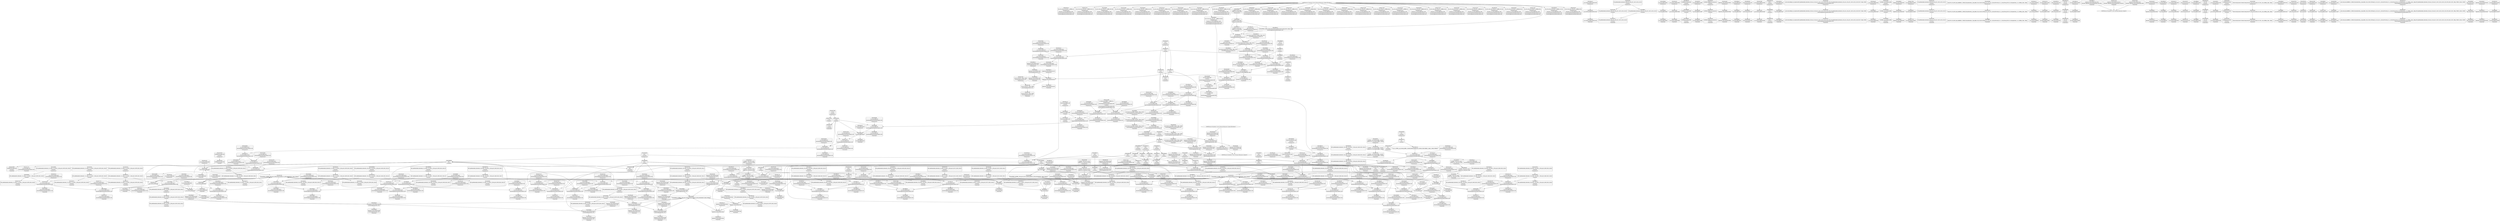 digraph {
	CE0x3fed3e0 [shape=record,shape=Mrecord,label="{CE0x3fed3e0|i64*_getelementptr_inbounds_(_16_x_i64_,_16_x_i64_*___llvm_gcov_ctr46,_i64_0,_i64_4)|*Constant*|*SummSource*}"]
	CE0x3f43420 [shape=record,shape=Mrecord,label="{CE0x3f43420|i32_0|*Constant*}"]
	CE0x3fc5310 [shape=record,shape=Mrecord,label="{CE0x3fc5310|44:_i32,_48:_i16,_128:_i8*,_:_CMRE_4,8_|*MultipleSource*|Function::aa_cred_profile&Arg::cred::|security/apparmor/include/context.h,138|security/apparmor/include/context.h,99}"]
	CE0x4018030 [shape=record,shape=Mrecord,label="{CE0x4018030|GLOBAL:llvm.expect.i64|*Constant*}"]
	CE0x3faee10 [shape=record,shape=Mrecord,label="{CE0x3faee10|__aa_current_profile:land.lhs.true2|*SummSource*}"]
	CE0x3fcaeb0 [shape=record,shape=Mrecord,label="{CE0x3fcaeb0|i8*_getelementptr_inbounds_(_36_x_i8_,_36_x_i8_*_.str12,_i32_0,_i32_0)|*Constant*}"]
	CE0x4008620 [shape=record,shape=Mrecord,label="{CE0x4008620|aa_cred_profile:if.then}"]
	CE0x3fc9c30 [shape=record,shape=Mrecord,label="{CE0x3fc9c30|__aa_current_profile:if.then|*SummSource*}"]
	CE0x3f6ca60 [shape=record,shape=Mrecord,label="{CE0x3f6ca60|i64*_getelementptr_inbounds_(_16_x_i64_,_16_x_i64_*___llvm_gcov_ctr46,_i64_0,_i64_0)|*Constant*|*SummSource*}"]
	CE0x3fa7500 [shape=record,shape=Mrecord,label="{CE0x3fa7500|_ret_i32_%error.0,_!dbg_!15482|security/apparmor/lsm.c,615|*SummSource*}"]
	CE0x3fd9b90 [shape=record,shape=Mrecord,label="{CE0x3fd9b90|GLOBAL:aa_cred_profile|*Constant*}"]
	CE0x3fbf7f0 [shape=record,shape=Mrecord,label="{CE0x3fbf7f0|aa_cred_profile:do.end8|*SummSink*}"]
	CE0x3ff0a90 [shape=record,shape=Mrecord,label="{CE0x3ff0a90|aa_cred_profile:tmp25|security/apparmor/include/context.h,100|*SummSource*}"]
	CE0x3f9cae0 [shape=record,shape=Mrecord,label="{CE0x3f9cae0|i64*_getelementptr_inbounds_(_5_x_i64_,_5_x_i64_*___llvm_gcov_ctr105,_i64_0,_i64_0)|*Constant*}"]
	CE0x3fa5410 [shape=record,shape=Mrecord,label="{CE0x3fa5410|apparmor_task_setrlimit:tmp5|security/apparmor/lsm.c,612|*SummSink*}"]
	CE0x3fcb9e0 [shape=record,shape=Mrecord,label="{CE0x3fcb9e0|GLOBAL:lockdep_rcu_suspicious|*Constant*|*SummSink*}"]
	CE0x3fc1020 [shape=record,shape=Mrecord,label="{CE0x3fc1020|44:_i32,_48:_i16,_128:_i8*,_:_CMRE_104,112_|*MultipleSource*|Function::aa_cred_profile&Arg::cred::|security/apparmor/include/context.h,138|security/apparmor/include/context.h,99}"]
	CE0x3fcfc70 [shape=record,shape=Mrecord,label="{CE0x3fcfc70|__aa_current_profile:tmp17|security/apparmor/include/context.h,138|*SummSink*}"]
	CE0x3fe9bf0 [shape=record,shape=Mrecord,label="{CE0x3fe9bf0|aa_cred_profile:tmp8|security/apparmor/include/context.h,100|*SummSource*}"]
	CE0x3fc0880 [shape=record,shape=Mrecord,label="{CE0x3fc0880|i64_5|*Constant*|*SummSource*}"]
	CE0x3fd4f80 [shape=record,shape=Mrecord,label="{CE0x3fd4f80|44:_i32,_48:_i16,_128:_i8*,_:_CMRE_160,168_|*MultipleSource*|Function::aa_cred_profile&Arg::cred::|security/apparmor/include/context.h,138|security/apparmor/include/context.h,99}"]
	CE0x3fd1de0 [shape=record,shape=Mrecord,label="{CE0x3fd1de0|__aa_current_profile:tmp20|security/apparmor/include/context.h,138|*SummSink*}"]
	CE0x3fc97c0 [shape=record,shape=Mrecord,label="{CE0x3fc97c0|__aa_current_profile:tmp13|security/apparmor/include/context.h,138|*SummSource*}"]
	CE0x3fecb60 [shape=record,shape=Mrecord,label="{CE0x3fecb60|i64*_getelementptr_inbounds_(_2_x_i64_,_2_x_i64_*___llvm_gcov_ctr112,_i64_0,_i64_1)|*Constant*|*SummSource*}"]
	CE0x3faaf90 [shape=record,shape=Mrecord,label="{CE0x3faaf90|apparmor_task_setrlimit:if.then}"]
	CE0x3fdb450 [shape=record,shape=Mrecord,label="{CE0x3fdb450|aa_cred_profile:tobool|security/apparmor/include/context.h,100|*SummSink*}"]
	CE0x3fa4e10 [shape=record,shape=Mrecord,label="{CE0x3fa4e10|apparmor_task_setrlimit:call|security/apparmor/lsm.c,609}"]
	CE0x3fc7f30 [shape=record,shape=Mrecord,label="{CE0x3fc7f30|i1_true|*Constant*|*SummSink*}"]
	CE0x4000a20 [shape=record,shape=Mrecord,label="{CE0x4000a20|i64*_getelementptr_inbounds_(_16_x_i64_,_16_x_i64_*___llvm_gcov_ctr46,_i64_0,_i64_9)|*Constant*}"]
	CE0x3fbe5c0 [shape=record,shape=Mrecord,label="{CE0x3fbe5c0|__aa_current_profile:tmp8|security/apparmor/include/context.h,138|*SummSink*}"]
	CE0x3f43550 [shape=record,shape=Mrecord,label="{CE0x3f43550|_ret_%struct.aa_profile*_%call4,_!dbg_!15494|security/apparmor/include/context.h,138|*SummSource*}"]
	CE0x3ff0120 [shape=record,shape=Mrecord,label="{CE0x3ff0120|aa_cred_profile:tmp32|security/apparmor/include/context.h,101}"]
	CE0x4016990 [shape=record,shape=Mrecord,label="{CE0x4016990|44:_i32,_48:_i16,_128:_i8*,_:_CMRE_44,48_|*MultipleSource*|Function::aa_cred_profile&Arg::cred::|security/apparmor/include/context.h,138|security/apparmor/include/context.h,99}"]
	CE0x3ff3f30 [shape=record,shape=Mrecord,label="{CE0x3ff3f30|aa_cred_profile:profile11|security/apparmor/include/context.h,101|*SummSink*}"]
	CE0x3fa6970 [shape=record,shape=Mrecord,label="{CE0x3fa6970|apparmor_task_setrlimit:tmp8|security/apparmor/lsm.c,613|*SummSource*}"]
	CE0x4003e20 [shape=record,shape=Mrecord,label="{CE0x4003e20|aa_cred_profile:tmp15|security/apparmor/include/context.h,100}"]
	CE0x3fedd90 [shape=record,shape=Mrecord,label="{CE0x3fedd90|i64*_getelementptr_inbounds_(_16_x_i64_,_16_x_i64_*___llvm_gcov_ctr46,_i64_0,_i64_10)|*Constant*|*SummSource*}"]
	CE0x4009af0 [shape=record,shape=Mrecord,label="{CE0x4009af0|aa_cred_profile:tmp9|security/apparmor/include/context.h,100|*SummSource*}"]
	CE0x3fedbb0 [shape=record,shape=Mrecord,label="{CE0x3fedbb0|aa_cred_profile:tmp10|security/apparmor/include/context.h,100}"]
	CE0x4013b20 [shape=record,shape=Mrecord,label="{CE0x4013b20|aa_cred_profile:tmp11|security/apparmor/include/context.h,100}"]
	CE0x4013110 [shape=record,shape=Mrecord,label="{CE0x4013110|i64_0|*Constant*}"]
	CE0x3fd42d0 [shape=record,shape=Mrecord,label="{CE0x3fd42d0|GLOBAL:__aa_current_profile.__warned|Global_var:__aa_current_profile.__warned}"]
	CE0x3fd90d0 [shape=record,shape=Mrecord,label="{CE0x3fd90d0|__aa_current_profile:tmp21|security/apparmor/include/context.h,138}"]
	CE0x3fd65e0 [shape=record,shape=Mrecord,label="{CE0x3fd65e0|aa_cred_profile:entry}"]
	CE0x3fc40d0 [shape=record,shape=Mrecord,label="{CE0x3fc40d0|__aa_current_profile:tmp3}"]
	CE0x3fd4b00 [shape=record,shape=Mrecord,label="{CE0x3fd4b00|44:_i32,_48:_i16,_128:_i8*,_:_CMRE_144,152_|*MultipleSource*|Function::aa_cred_profile&Arg::cred::|security/apparmor/include/context.h,138|security/apparmor/include/context.h,99}"]
	CE0x3fc1b40 [shape=record,shape=Mrecord,label="{CE0x3fc1b40|__aa_current_profile:tmp11|security/apparmor/include/context.h,138}"]
	CE0x3fd9230 [shape=record,shape=Mrecord,label="{CE0x3fd9230|__aa_current_profile:tmp21|security/apparmor/include/context.h,138|*SummSource*}"]
	CE0x3fc7770 [shape=record,shape=Mrecord,label="{CE0x3fc7770|__aa_current_profile:tmp14|security/apparmor/include/context.h,138|*SummSource*}"]
	CE0x3fbac60 [shape=record,shape=Mrecord,label="{CE0x3fbac60|_call_void_mcount()_#2|*SummSink*}"]
	CE0x3fec9c0 [shape=record,shape=Mrecord,label="{CE0x3fec9c0|aa_cred_profile:tmp3|*SummSink*}"]
	CE0x3fdba80 [shape=record,shape=Mrecord,label="{CE0x3fdba80|i64_2|*Constant*}"]
	CE0x3fa7e30 [shape=record,shape=Mrecord,label="{CE0x3fa7e30|__aa_current_profile:do.body|*SummSink*}"]
	CE0x4016e10 [shape=record,shape=Mrecord,label="{CE0x4016e10|44:_i32,_48:_i16,_128:_i8*,_:_CMRE_52,56_|*MultipleSource*|Function::aa_cred_profile&Arg::cred::|security/apparmor/include/context.h,138|security/apparmor/include/context.h,99}"]
	CE0x3fd3200 [shape=record,shape=Mrecord,label="{CE0x3fd3200|GLOBAL:__llvm_gcov_ctr58|Global_var:__llvm_gcov_ctr58|*SummSink*}"]
	CE0x3fc7870 [shape=record,shape=Mrecord,label="{CE0x3fc7870|__aa_current_profile:tmp14|security/apparmor/include/context.h,138|*SummSink*}"]
	CE0x40006b0 [shape=record,shape=Mrecord,label="{CE0x40006b0|i64_12|*Constant*}"]
	CE0x3f9bfa0 [shape=record,shape=Mrecord,label="{CE0x3f9bfa0|apparmor_task_setrlimit:cmp|security/apparmor/lsm.c,612|*SummSource*}"]
	CE0x40014d0 [shape=record,shape=Mrecord,label="{CE0x40014d0|aa_cred_profile:tmp23|security/apparmor/include/context.h,100|*SummSource*}"]
	CE0x4016bd0 [shape=record,shape=Mrecord,label="{CE0x4016bd0|44:_i32,_48:_i16,_128:_i8*,_:_CMRE_48,52_|*MultipleSource*|Function::aa_cred_profile&Arg::cred::|security/apparmor/include/context.h,138|security/apparmor/include/context.h,99}"]
	CE0x4008c50 [shape=record,shape=Mrecord,label="{CE0x4008c50|aa_cred_profile:if.end|*SummSource*}"]
	CE0x3fbb5a0 [shape=record,shape=Mrecord,label="{CE0x3fbb5a0|i64_0|*Constant*}"]
	CE0x3fc8f50 [shape=record,shape=Mrecord,label="{CE0x3fc8f50|__aa_current_profile:tmp16|security/apparmor/include/context.h,138|*SummSink*}"]
	CE0x3fa6860 [shape=record,shape=Mrecord,label="{CE0x3fa6860|apparmor_task_setrlimit:tmp8|security/apparmor/lsm.c,613}"]
	CE0x3f66990 [shape=record,shape=Mrecord,label="{CE0x3f66990|i64_1|*Constant*}"]
	CE0x3fcaab0 [shape=record,shape=Mrecord,label="{CE0x3fcaab0|_call_void_lockdep_rcu_suspicious(i8*_getelementptr_inbounds_(_36_x_i8_,_36_x_i8_*_.str12,_i32_0,_i32_0),_i32_138,_i8*_getelementptr_inbounds_(_45_x_i8_,_45_x_i8_*_.str14,_i32_0,_i32_0))_#7,_!dbg_!15483|security/apparmor/include/context.h,138|*SummSource*}"]
	CE0x3fc9b40 [shape=record,shape=Mrecord,label="{CE0x3fc9b40|__aa_current_profile:tmp14|security/apparmor/include/context.h,138}"]
	CE0x3faad50 [shape=record,shape=Mrecord,label="{CE0x3faad50|i32_0|*Constant*|*SummSink*}"]
	CE0x3faead0 [shape=record,shape=Mrecord,label="{CE0x3faead0|__aa_current_profile:if.end|*SummSource*}"]
	CE0x3fcb470 [shape=record,shape=Mrecord,label="{CE0x3fcb470|i8*_getelementptr_inbounds_(_36_x_i8_,_36_x_i8_*_.str12,_i32_0,_i32_0)|*Constant*|*SummSink*}"]
	CE0x3fa8270 [shape=record,shape=Mrecord,label="{CE0x3fa8270|apparmor_task_setrlimit:error.0|*SummSource*}"]
	CE0x3fa4540 [shape=record,shape=Mrecord,label="{CE0x3fa4540|GLOBAL:__aa_current_profile|*Constant*}"]
	CE0x4018600 [shape=record,shape=Mrecord,label="{CE0x4018600|GLOBAL:llvm.expect.i64|*Constant*|*SummSink*}"]
	CE0x3fd4110 [shape=record,shape=Mrecord,label="{CE0x3fd4110|__aa_current_profile:tmp7|security/apparmor/include/context.h,138|*SummSink*}"]
	CE0x3ff37e0 [shape=record,shape=Mrecord,label="{CE0x3ff37e0|aa_cred_profile:tmp33|security/apparmor/include/context.h,101|*SummSource*}"]
	CE0x3fbf120 [shape=record,shape=Mrecord,label="{CE0x3fbf120|i64_4|*Constant*|*SummSink*}"]
	CE0x4002150 [shape=record,shape=Mrecord,label="{CE0x4002150|aa_cred_profile:tmp21|security/apparmor/include/context.h,100|*SummSource*}"]
	CE0x3fa9ba0 [shape=record,shape=Mrecord,label="{CE0x3fa9ba0|apparmor_task_setrlimit:bb|*SummSink*}"]
	CE0x3fd48c0 [shape=record,shape=Mrecord,label="{CE0x3fd48c0|44:_i32,_48:_i16,_128:_i8*,_:_CMRE_136,144_|*MultipleSource*|Function::aa_cred_profile&Arg::cred::|security/apparmor/include/context.h,138|security/apparmor/include/context.h,99}"]
	CE0x3fd3bb0 [shape=record,shape=Mrecord,label="{CE0x3fd3bb0|__aa_current_profile:tmp6|security/apparmor/include/context.h,138|*SummSink*}"]
	CE0x3fdbdb0 [shape=record,shape=Mrecord,label="{CE0x3fdbdb0|%struct.aa_task_cxt*_null|*Constant*|*SummSource*}"]
	CE0x3fc07e0 [shape=record,shape=Mrecord,label="{CE0x3fc07e0|i64_5|*Constant*}"]
	CE0x3fc4c50 [shape=record,shape=Mrecord,label="{CE0x3fc4c50|get_current:tmp|*SummSource*}"]
	CE0x3fd7420 [shape=record,shape=Mrecord,label="{CE0x3fd7420|_ret_%struct.aa_profile*_%tmp34,_!dbg_!15510|security/apparmor/include/context.h,101|*SummSink*}"]
	CE0x40175b0 [shape=record,shape=Mrecord,label="{CE0x40175b0|aa_cred_profile:do.body5|*SummSource*}"]
	CE0x3fa9540 [shape=record,shape=Mrecord,label="{CE0x3fa9540|apparmor_task_setrlimit:tmp4|security/apparmor/lsm.c,612}"]
	CE0x40076c0 [shape=record,shape=Mrecord,label="{CE0x40076c0|aa_cred_profile:tmp19|security/apparmor/include/context.h,100|*SummSink*}"]
	CE0x3f66a70 [shape=record,shape=Mrecord,label="{CE0x3f66a70|__aa_current_profile:tmp1|*SummSource*}"]
	CE0x3fd68c0 [shape=record,shape=Mrecord,label="{CE0x3fd68c0|GLOBAL:aa_cred_profile|*Constant*|*SummSink*}"]
	CE0x400ab20 [shape=record,shape=Mrecord,label="{CE0x400ab20|aa_cred_profile:tmp4|*LoadInst*|security/apparmor/include/context.h,99}"]
	CE0x3febdf0 [shape=record,shape=Mrecord,label="{CE0x3febdf0|aa_cred_profile:tmp12|security/apparmor/include/context.h,100}"]
	CE0x3ffe7b0 [shape=record,shape=Mrecord,label="{CE0x3ffe7b0|get_current:tmp3|*SummSource*}"]
	CE0x3f663d0 [shape=record,shape=Mrecord,label="{CE0x3f663d0|apparmor_task_setrlimit:call1|security/apparmor/lsm.c,613|*SummSink*}"]
	CE0x3fa2e50 [shape=record,shape=Mrecord,label="{CE0x3fa2e50|apparmor_task_setrlimit:tmp|*SummSource*}"]
	CE0x3fbb830 [shape=record,shape=Mrecord,label="{CE0x3fbb830|__aa_current_profile:tmp4|security/apparmor/include/context.h,138|*SummSink*}"]
	CE0x3fc4250 [shape=record,shape=Mrecord,label="{CE0x3fc4250|__aa_current_profile:tmp3|*SummSource*}"]
	CE0x3fcce70 [shape=record,shape=Mrecord,label="{CE0x3fcce70|i8*_getelementptr_inbounds_(_45_x_i8_,_45_x_i8_*_.str14,_i32_0,_i32_0)|*Constant*}"]
	CE0x4003150 [shape=record,shape=Mrecord,label="{CE0x4003150|void_(i8*,_i32,_i64)*_asm_sideeffect_1:_09ud2_0A.pushsection___bug_table,_22a_22_0A2:_09.long_1b_-_2b,_$_0:c_-_2b_0A_09.word_$_1:c_,_0_0A_09.org_2b+$_2:c_0A.popsection_,_i,i,i,_dirflag_,_fpsr_,_flags_}"]
	CE0x3fc1390 [shape=record,shape=Mrecord,label="{CE0x3fc1390|__aa_current_profile:tmp9|security/apparmor/include/context.h,138|*SummSource*}"]
	CE0x3fc3a50 [shape=record,shape=Mrecord,label="{CE0x3fc3a50|aa_cred_profile:tmp1|*SummSink*}"]
	CE0x3fbaae0 [shape=record,shape=Mrecord,label="{CE0x3fbaae0|__aa_current_profile:bb|*SummSink*}"]
	CE0x4003ae0 [shape=record,shape=Mrecord,label="{CE0x4003ae0|i64_6|*Constant*|*SummSource*}"]
	CE0x3fcd200 [shape=record,shape=Mrecord,label="{CE0x3fcd200|__aa_current_profile:tmp19|security/apparmor/include/context.h,138|*SummSink*}"]
	CE0x3f65310 [shape=record,shape=Mrecord,label="{CE0x3f65310|i64_3|*Constant*|*SummSource*}"]
	CE0x3fca220 [shape=record,shape=Mrecord,label="{CE0x3fca220|aa_cred_profile:do.body|*SummSource*}"]
	CE0x3fec790 [shape=record,shape=Mrecord,label="{CE0x3fec790|aa_cred_profile:tmp2|*SummSink*}"]
	CE0x3fbdaf0 [shape=record,shape=Mrecord,label="{CE0x3fbdaf0|apparmor_task_setrlimit:tmp9|security/apparmor/lsm.c,615|*SummSource*}"]
	CE0x3fea3d0 [shape=record,shape=Mrecord,label="{CE0x3fea3d0|i1_true|*Constant*}"]
	CE0x3fd3470 [shape=record,shape=Mrecord,label="{CE0x3fd3470|__aa_current_profile:tmp5|security/apparmor/include/context.h,138|*SummSource*}"]
	CE0x4007880 [shape=record,shape=Mrecord,label="{CE0x4007880|i64*_getelementptr_inbounds_(_16_x_i64_,_16_x_i64_*___llvm_gcov_ctr46,_i64_0,_i64_8)|*Constant*}"]
	CE0x3ff1ff0 [shape=record,shape=Mrecord,label="{CE0x3ff1ff0|aa_cred_profile:tmp27|security/apparmor/include/context.h,100|*SummSink*}"]
	CE0x3fa6380 [shape=record,shape=Mrecord,label="{CE0x3fa6380|apparmor_task_setrlimit:tmp6|security/apparmor/lsm.c,612|*SummSource*}"]
	CE0x3fd6a20 [shape=record,shape=Mrecord,label="{CE0x3fd6a20|aa_cred_profile:entry|*SummSource*}"]
	CE0x4013180 [shape=record,shape=Mrecord,label="{CE0x4013180|aa_cred_profile:tmp6|security/apparmor/include/context.h,100|*SummSink*}"]
	CE0x3fa9f80 [shape=record,shape=Mrecord,label="{CE0x3fa9f80|_call_void_mcount()_#2|*SummSink*}"]
	CE0x3f9efd0 [shape=record,shape=Mrecord,label="{CE0x3f9efd0|GLOBAL:__aa_current_profile|*Constant*|*SummSink*}"]
	CE0x3fa2ec0 [shape=record,shape=Mrecord,label="{CE0x3fa2ec0|apparmor_task_setrlimit:tmp}"]
	CE0x3fc6500 [shape=record,shape=Mrecord,label="{CE0x3fc6500|__aa_current_profile:tmp11|security/apparmor/include/context.h,138|*SummSink*}"]
	CE0x4000090 [shape=record,shape=Mrecord,label="{CE0x4000090|i32_100|*Constant*}"]
	CE0x3fea110 [shape=record,shape=Mrecord,label="{CE0x3fea110|%struct.aa_profile*_null|*Constant*|*SummSource*}"]
	CE0x3fdbcc0 [shape=record,shape=Mrecord,label="{CE0x3fdbcc0|%struct.aa_task_cxt*_null|*Constant*}"]
	CE0x3fc4be0 [shape=record,shape=Mrecord,label="{CE0x3fc4be0|COLLAPSED:_GCMRE___llvm_gcov_ctr112_internal_global_2_x_i64_zeroinitializer:_elem_0:default:}"]
	CE0x3fd51c0 [shape=record,shape=Mrecord,label="{CE0x3fd51c0|i64*_getelementptr_inbounds_(_11_x_i64_,_11_x_i64_*___llvm_gcov_ctr58,_i64_0,_i64_0)|*Constant*}"]
	CE0x3feb1e0 [shape=record,shape=Mrecord,label="{CE0x3feb1e0|aa_cred_profile:do.body6|*SummSource*}"]
	CE0x3fd3060 [shape=record,shape=Mrecord,label="{CE0x3fd3060|GLOBAL:__llvm_gcov_ctr58|Global_var:__llvm_gcov_ctr58}"]
	CE0x3ff4e10 [shape=record,shape=Mrecord,label="{CE0x3ff4e10|apparmor_task_setrlimit:new_rlim|Function::apparmor_task_setrlimit&Arg::new_rlim::|*SummSink*}"]
	CE0x3f9c010 [shape=record,shape=Mrecord,label="{CE0x3f9c010|i64_2|*Constant*}"]
	CE0x3fffbf0 [shape=record,shape=Mrecord,label="{CE0x3fffbf0|void_(i8*,_i32,_i64)*_asm_sideeffect_1:_09ud2_0A.pushsection___bug_table,_22a_22_0A2:_09.long_1b_-_2b,_$_0:c_-_2b_0A_09.word_$_1:c_,_0_0A_09.org_2b+$_2:c_0A.popsection_,_i,i,i,_dirflag_,_fpsr_,_flags_|*SummSink*}"]
	CE0x3fec330 [shape=record,shape=Mrecord,label="{CE0x3fec330|aa_cred_profile:tobool1|security/apparmor/include/context.h,100}"]
	CE0x3fd1ce0 [shape=record,shape=Mrecord,label="{CE0x3fd1ce0|__aa_current_profile:tmp20|security/apparmor/include/context.h,138|*SummSource*}"]
	CE0x3fcab20 [shape=record,shape=Mrecord,label="{CE0x3fcab20|_call_void_lockdep_rcu_suspicious(i8*_getelementptr_inbounds_(_36_x_i8_,_36_x_i8_*_.str12,_i32_0,_i32_0),_i32_138,_i8*_getelementptr_inbounds_(_45_x_i8_,_45_x_i8_*_.str14,_i32_0,_i32_0))_#7,_!dbg_!15483|security/apparmor/include/context.h,138|*SummSink*}"]
	CE0x3fcdc10 [shape=record,shape=Mrecord,label="{CE0x3fcdc10|aa_cred_profile:tmp15|security/apparmor/include/context.h,100|*SummSink*}"]
	CE0x3face80 [shape=record,shape=Mrecord,label="{CE0x3face80|__aa_current_profile:tobool|security/apparmor/include/context.h,138}"]
	CE0x3ff40f0 [shape=record,shape=Mrecord,label="{CE0x3ff40f0|aa_cred_profile:tmp34|security/apparmor/include/context.h,101}"]
	CE0x3f9c210 [shape=record,shape=Mrecord,label="{CE0x3f9c210|apparmor_task_setrlimit:entry|*SummSink*}"]
	CE0x40094d0 [shape=record,shape=Mrecord,label="{CE0x40094d0|i64*_getelementptr_inbounds_(_16_x_i64_,_16_x_i64_*___llvm_gcov_ctr46,_i64_0,_i64_14)|*Constant*|*SummSource*}"]
	CE0x3fbfaf0 [shape=record,shape=Mrecord,label="{CE0x3fbfaf0|aa_cred_profile:bb|*SummSink*}"]
	CE0x3ff2c30 [shape=record,shape=Mrecord,label="{CE0x3ff2c30|aa_cred_profile:tmp28|security/apparmor/include/context.h,100}"]
	CE0x3fa81b0 [shape=record,shape=Mrecord,label="{CE0x3fa81b0|__aa_current_profile:entry|*SummSink*}"]
	CE0x3fa6070 [shape=record,shape=Mrecord,label="{CE0x3fa6070|apparmor_task_setrlimit:mode|security/apparmor/lsm.c,612|*SummSink*}"]
	CE0x3fc4670 [shape=record,shape=Mrecord,label="{CE0x3fc4670|_call_void_mcount()_#2|*SummSource*}"]
	CE0x3ff45e0 [shape=record,shape=Mrecord,label="{CE0x3ff45e0|aa_cred_profile:tmp34|security/apparmor/include/context.h,101|*SummSink*}"]
	CE0x3fc2450 [shape=record,shape=Mrecord,label="{CE0x3fc2450|i64*_getelementptr_inbounds_(_2_x_i64_,_2_x_i64_*___llvm_gcov_ctr112,_i64_0,_i64_0)|*Constant*|*SummSink*}"]
	CE0x3ff9e90 [shape=record,shape=Mrecord,label="{CE0x3ff9e90|aa_cred_profile:lor.end|*SummSource*}"]
	CE0x4027a40 [shape=record,shape=Mrecord,label="{CE0x4027a40|apparmor_task_setrlimit:resource|Function::apparmor_task_setrlimit&Arg::resource::|*SummSink*}"]
	CE0x3fa7b90 [shape=record,shape=Mrecord,label="{CE0x3fa7b90|GLOBAL:__llvm_gcov_ctr105|Global_var:__llvm_gcov_ctr105|*SummSink*}"]
	CE0x3fe93b0 [shape=record,shape=Mrecord,label="{CE0x3fe93b0|aa_cred_profile:tmp7|security/apparmor/include/context.h,100}"]
	CE0x3fbec30 [shape=record,shape=Mrecord,label="{CE0x3fbec30|i64_4|*Constant*}"]
	CE0x3f69c90 [shape=record,shape=Mrecord,label="{CE0x3f69c90|i64_0|*Constant*|*SummSink*}"]
	CE0x3ff0200 [shape=record,shape=Mrecord,label="{CE0x3ff0200|aa_cred_profile:tmp32|security/apparmor/include/context.h,101|*SummSink*}"]
	CE0x3fd5640 [shape=record,shape=Mrecord,label="{CE0x3fd5640|GLOBAL:current_task|Global_var:current_task|*SummSource*}"]
	CE0x3fd4d40 [shape=record,shape=Mrecord,label="{CE0x3fd4d40|44:_i32,_48:_i16,_128:_i8*,_:_CMRE_152,160_|*MultipleSource*|Function::aa_cred_profile&Arg::cred::|security/apparmor/include/context.h,138|security/apparmor/include/context.h,99}"]
	CE0x4028550 [shape=record,shape=Mrecord,label="{CE0x4028550|aa_cred_profile:lnot3|security/apparmor/include/context.h,100|*SummSink*}"]
	CE0x3fbdfe0 [shape=record,shape=Mrecord,label="{CE0x3fbdfe0|apparmor_task_setrlimit:tmp10|security/apparmor/lsm.c,615}"]
	CE0x3fbea30 [shape=record,shape=Mrecord,label="{CE0x3fbea30|__aa_current_profile:tobool1|security/apparmor/include/context.h,138|*SummSource*}"]
	CE0x3fa75f0 [shape=record,shape=Mrecord,label="{CE0x3fa75f0|_ret_i32_%error.0,_!dbg_!15482|security/apparmor/lsm.c,615|*SummSink*}"]
	CE0x3ffe970 [shape=record,shape=Mrecord,label="{CE0x3ffe970|_call_void_mcount()_#2}"]
	CE0x3fec1d0 [shape=record,shape=Mrecord,label="{CE0x3fec1d0|aa_cred_profile:tmp12|security/apparmor/include/context.h,100|*SummSink*}"]
	CE0x3ff1420 [shape=record,shape=Mrecord,label="{CE0x3ff1420|i64*_getelementptr_inbounds_(_16_x_i64_,_16_x_i64_*___llvm_gcov_ctr46,_i64_0,_i64_12)|*Constant*|*SummSink*}"]
	CE0x4000210 [shape=record,shape=Mrecord,label="{CE0x4000210|i32_100|*Constant*|*SummSource*}"]
	CE0x40017b0 [shape=record,shape=Mrecord,label="{CE0x40017b0|i64*_getelementptr_inbounds_(_16_x_i64_,_16_x_i64_*___llvm_gcov_ctr46,_i64_0,_i64_10)|*Constant*}"]
	CE0x3fcaa40 [shape=record,shape=Mrecord,label="{CE0x3fcaa40|_call_void_lockdep_rcu_suspicious(i8*_getelementptr_inbounds_(_36_x_i8_,_36_x_i8_*_.str12,_i32_0,_i32_0),_i32_138,_i8*_getelementptr_inbounds_(_45_x_i8_,_45_x_i8_*_.str14,_i32_0,_i32_0))_#7,_!dbg_!15483|security/apparmor/include/context.h,138}"]
	CE0x3fc39e0 [shape=record,shape=Mrecord,label="{CE0x3fc39e0|aa_cred_profile:tmp1|*SummSource*}"]
	CE0x3fdbc50 [shape=record,shape=Mrecord,label="{CE0x3fdbc50|aa_cred_profile:tmp5|security/apparmor/include/context.h,99|*SummSink*}"]
	CE0x3fcfe60 [shape=record,shape=Mrecord,label="{CE0x3fcfe60|__aa_current_profile:tmp18|security/apparmor/include/context.h,138}"]
	CE0x4014690 [shape=record,shape=Mrecord,label="{CE0x4014690|0:_%struct.aa_profile*,_:_CMRE_0,8_|*MultipleSource*|security/apparmor/include/context.h,99|*LoadInst*|security/apparmor/include/context.h,99|security/apparmor/include/context.h,100}"]
	CE0x3fd1050 [shape=record,shape=Mrecord,label="{CE0x3fd1050|COLLAPSED:_GCMRE___llvm_gcov_ctr46_internal_global_16_x_i64_zeroinitializer:_elem_0:default:}"]
	CE0x3f65520 [shape=record,shape=Mrecord,label="{CE0x3f65520|_call_void_mcount()_#2|*SummSource*}"]
	CE0x4006740 [shape=record,shape=Mrecord,label="{CE0x4006740|i64*_getelementptr_inbounds_(_16_x_i64_,_16_x_i64_*___llvm_gcov_ctr46,_i64_0,_i64_7)|*Constant*|*SummSource*}"]
	CE0x3fcbbd0 [shape=record,shape=Mrecord,label="{CE0x3fcbbd0|i32_138|*Constant*}"]
	CE0x3f69c20 [shape=record,shape=Mrecord,label="{CE0x3f69c20|i64_0|*Constant*|*SummSource*}"]
	CE0x4009160 [shape=record,shape=Mrecord,label="{CE0x4009160|i64*_getelementptr_inbounds_(_16_x_i64_,_16_x_i64_*___llvm_gcov_ctr46,_i64_0,_i64_14)|*Constant*}"]
	CE0x3fa5800 [shape=record,shape=Mrecord,label="{CE0x3fa5800|_call_void_mcount()_#2}"]
	CE0x3fc9f10 [shape=record,shape=Mrecord,label="{CE0x3fc9f10|__aa_current_profile:do.end|*SummSource*}"]
	CE0x3ff2ca0 [shape=record,shape=Mrecord,label="{CE0x3ff2ca0|aa_cred_profile:tmp28|security/apparmor/include/context.h,100|*SummSource*}"]
	CE0x3fd84b0 [shape=record,shape=Mrecord,label="{CE0x3fd84b0|i64_1|*Constant*}"]
	CE0x4004030 [shape=record,shape=Mrecord,label="{CE0x4004030|aa_cred_profile:tmp14|security/apparmor/include/context.h,100}"]
	CE0x3fc7a30 [shape=record,shape=Mrecord,label="{CE0x3fc7a30|i1_true|*Constant*}"]
	CE0x3fdc170 [shape=record,shape=Mrecord,label="{CE0x3fdc170|__aa_current_profile:tmp8|security/apparmor/include/context.h,138}"]
	CE0x3fc9750 [shape=record,shape=Mrecord,label="{CE0x3fc9750|__aa_current_profile:tmp13|security/apparmor/include/context.h,138}"]
	CE0x3fd83b0 [shape=record,shape=Mrecord,label="{CE0x3fd83b0|get_current:tmp1|*SummSource*}"]
	CE0x3fcec80 [shape=record,shape=Mrecord,label="{CE0x3fcec80|GLOBAL:get_current|*Constant*|*SummSource*}"]
	CE0x3fa9840 [shape=record,shape=Mrecord,label="{CE0x3fa9840|apparmor_task_setrlimit:tmp6|security/apparmor/lsm.c,612}"]
	CE0x4007380 [shape=record,shape=Mrecord,label="{CE0x4007380|aa_cred_profile:tmp19|security/apparmor/include/context.h,100}"]
	CE0x3fd2f70 [shape=record,shape=Mrecord,label="{CE0x3fd2f70|aa_cred_profile:do.end8|*SummSource*}"]
	CE0x4019030 [shape=record,shape=Mrecord,label="{CE0x4019030|i64_6|*Constant*}"]
	CE0x3ff3db0 [shape=record,shape=Mrecord,label="{CE0x3ff3db0|aa_cred_profile:profile11|security/apparmor/include/context.h,101|*SummSource*}"]
	CE0x3fca4b0 [shape=record,shape=Mrecord,label="{CE0x3fca4b0|i8_1|*Constant*|*SummSink*}"]
	CE0x3f65f10 [shape=record,shape=Mrecord,label="{CE0x3f65f10|44:_i32,_48:_i16,_128:_i8*,_:_CMRE_128,136_|*MultipleSource*|Function::aa_cred_profile&Arg::cred::|security/apparmor/include/context.h,138|security/apparmor/include/context.h,99}"]
	CE0x3ff4480 [shape=record,shape=Mrecord,label="{CE0x3ff4480|aa_cred_profile:tmp34|security/apparmor/include/context.h,101|*SummSource*}"]
	CE0x3fc4750 [shape=record,shape=Mrecord,label="{CE0x3fc4750|_call_void_mcount()_#2|*SummSink*}"]
	CE0x3fccf50 [shape=record,shape=Mrecord,label="{CE0x3fccf50|i8*_getelementptr_inbounds_(_45_x_i8_,_45_x_i8_*_.str14,_i32_0,_i32_0)|*Constant*|*SummSink*}"]
	CE0x3ff9f50 [shape=record,shape=Mrecord,label="{CE0x3ff9f50|aa_cred_profile:lor.end|*SummSink*}"]
	CE0x3fd0070 [shape=record,shape=Mrecord,label="{CE0x3fd0070|__aa_current_profile:tmp18|security/apparmor/include/context.h,138|*SummSource*}"]
	CE0x3fc87d0 [shape=record,shape=Mrecord,label="{CE0x3fc87d0|__aa_current_profile:tmp15|security/apparmor/include/context.h,138}"]
	CE0x3fc1160 [shape=record,shape=Mrecord,label="{CE0x3fc1160|i64_5|*Constant*|*SummSink*}"]
	CE0x3fe9a80 [shape=record,shape=Mrecord,label="{CE0x3fe9a80|aa_cred_profile:tmp8|security/apparmor/include/context.h,100}"]
	CE0x3ff5a60 [shape=record,shape=Mrecord,label="{CE0x3ff5a60|aa_cred_profile:tmp31|security/apparmor/include/context.h,100|*SummSource*}"]
	CE0x3fa9d20 [shape=record,shape=Mrecord,label="{CE0x3fa9d20|apparmor_task_setrlimit:tmp2|security/apparmor/lsm.c,612|*SummSink*}"]
	CE0x3fd06d0 [shape=record,shape=Mrecord,label="{CE0x3fd06d0|i64*_getelementptr_inbounds_(_11_x_i64_,_11_x_i64_*___llvm_gcov_ctr58,_i64_0,_i64_10)|*Constant*|*SummSource*}"]
	CE0x3fd4670 [shape=record,shape=Mrecord,label="{CE0x3fd4670|GLOBAL:__aa_current_profile.__warned|Global_var:__aa_current_profile.__warned|*SummSource*}"]
	CE0x3ff39a0 [shape=record,shape=Mrecord,label="{CE0x3ff39a0|aa_cred_profile:tmp33|security/apparmor/include/context.h,101|*SummSink*}"]
	CE0x3ff5870 [shape=record,shape=Mrecord,label="{CE0x3ff5870|aa_cred_profile:tmp31|security/apparmor/include/context.h,100}"]
	CE0x3fc3dd0 [shape=record,shape=Mrecord,label="{CE0x3fc3dd0|__aa_current_profile:tmp2|*SummSource*}"]
	CE0x3fc94b0 [shape=record,shape=Mrecord,label="{CE0x3fc94b0|i8_1|*Constant*|*SummSource*}"]
	CE0x3fa5790 [shape=record,shape=Mrecord,label="{CE0x3fa5790|apparmor_task_setrlimit:tmp1|*SummSink*}"]
	CE0x3fcf3e0 [shape=record,shape=Mrecord,label="{CE0x3fcf3e0|i64*_getelementptr_inbounds_(_11_x_i64_,_11_x_i64_*___llvm_gcov_ctr58,_i64_0,_i64_9)|*Constant*|*SummSource*}"]
	CE0x3f9c080 [shape=record,shape=Mrecord,label="{CE0x3f9c080|apparmor_task_setrlimit:cmp|security/apparmor/lsm.c,612|*SummSink*}"]
	CE0x4017740 [shape=record,shape=Mrecord,label="{CE0x4017740|aa_cred_profile:do.body5|*SummSink*}"]
	CE0x3fd5340 [shape=record,shape=Mrecord,label="{CE0x3fd5340|i64*_getelementptr_inbounds_(_11_x_i64_,_11_x_i64_*___llvm_gcov_ctr58,_i64_0,_i64_0)|*Constant*|*SummSource*}"]
	CE0x3fc1290 [shape=record,shape=Mrecord,label="{CE0x3fc1290|__aa_current_profile:tmp9|security/apparmor/include/context.h,138}"]
	CE0x3fc0ba0 [shape=record,shape=Mrecord,label="{CE0x3fc0ba0|44:_i32,_48:_i16,_128:_i8*,_:_CMRE_88,89_|*MultipleSource*|Function::aa_cred_profile&Arg::cred::|security/apparmor/include/context.h,138|security/apparmor/include/context.h,99}"]
	CE0x3fa78e0 [shape=record,shape=Mrecord,label="{CE0x3fa78e0|GLOBAL:__llvm_gcov_ctr105|Global_var:__llvm_gcov_ctr105}"]
	CE0x3fbda80 [shape=record,shape=Mrecord,label="{CE0x3fbda80|apparmor_task_setrlimit:tmp9|security/apparmor/lsm.c,615|*SummSink*}"]
	CE0x3fc7dd0 [shape=record,shape=Mrecord,label="{CE0x3fc7dd0|i1_true|*Constant*|*SummSource*}"]
	CE0x4015090 [shape=record,shape=Mrecord,label="{CE0x4015090|44:_i32,_48:_i16,_128:_i8*,_:_CMRE_72,80_|*MultipleSource*|Function::aa_cred_profile&Arg::cred::|security/apparmor/include/context.h,138|security/apparmor/include/context.h,99}"]
	CE0x4027ed0 [shape=record,shape=Mrecord,label="{CE0x4027ed0|aa_cred_profile:lnot2|security/apparmor/include/context.h,100|*SummSource*}"]
	CE0x3fa55d0 [shape=record,shape=Mrecord,label="{CE0x3fa55d0|apparmor_task_setrlimit:cmp|security/apparmor/lsm.c,612}"]
	CE0x3fbefc0 [shape=record,shape=Mrecord,label="{CE0x3fbefc0|i64_4|*Constant*|*SummSource*}"]
	CE0x3fa6ac0 [shape=record,shape=Mrecord,label="{CE0x3fa6ac0|apparmor_task_setrlimit:tmp8|security/apparmor/lsm.c,613|*SummSink*}"]
	CE0x3fd57c0 [shape=record,shape=Mrecord,label="{CE0x3fd57c0|GLOBAL:current_task|Global_var:current_task|*SummSink*}"]
	CE0x3fc5f80 [shape=record,shape=Mrecord,label="{CE0x3fc5f80|%struct.task_struct*_(%struct.task_struct**)*_asm_movq_%gs:$_1:P_,$0_,_r,im,_dirflag_,_fpsr_,_flags_|*SummSource*}"]
	CE0x4008480 [shape=record,shape=Mrecord,label="{CE0x4008480|aa_cred_profile:if.end}"]
	CE0x3fa6da0 [shape=record,shape=Mrecord,label="{CE0x3fa6da0|apparmor_task_setrlimit:call1|security/apparmor/lsm.c,613}"]
	CE0x3fcda90 [shape=record,shape=Mrecord,label="{CE0x3fcda90|aa_cred_profile:tmp15|security/apparmor/include/context.h,100|*SummSource*}"]
	CE0x3f66cb0 [shape=record,shape=Mrecord,label="{CE0x3f66cb0|i64*_getelementptr_inbounds_(_11_x_i64_,_11_x_i64_*___llvm_gcov_ctr58,_i64_0,_i64_1)|*Constant*}"]
	CE0x4000460 [shape=record,shape=Mrecord,label="{CE0x4000460|i64*_getelementptr_inbounds_(_16_x_i64_,_16_x_i64_*___llvm_gcov_ctr46,_i64_0,_i64_9)|*Constant*|*SummSink*}"]
	CE0x3fcd710 [shape=record,shape=Mrecord,label="{CE0x3fcd710|aa_cred_profile:tmp14|security/apparmor/include/context.h,100|*SummSink*}"]
	CE0x3fbff00 [shape=record,shape=Mrecord,label="{CE0x3fbff00|__aa_current_profile:land.lhs.true}"]
	CE0x4008030 [shape=record,shape=Mrecord,label="{CE0x4008030|_call_void_mcount()_#2|*SummSink*}"]
	CE0x3fa8110 [shape=record,shape=Mrecord,label="{CE0x3fa8110|__aa_current_profile:entry|*SummSource*}"]
	CE0x4002270 [shape=record,shape=Mrecord,label="{CE0x4002270|aa_cred_profile:tmp21|security/apparmor/include/context.h,100|*SummSink*}"]
	CE0x3fd8830 [shape=record,shape=Mrecord,label="{CE0x3fd8830|i32_78|*Constant*|*SummSink*}"]
	CE0x3fd47d0 [shape=record,shape=Mrecord,label="{CE0x3fd47d0|GLOBAL:__aa_current_profile.__warned|Global_var:__aa_current_profile.__warned|*SummSink*}"]
	CE0x40088e0 [shape=record,shape=Mrecord,label="{CE0x40088e0|aa_cred_profile:if.then|*SummSource*}"]
	CE0x3fd78d0 [shape=record,shape=Mrecord,label="{CE0x3fd78d0|get_current:bb|*SummSink*}"]
	CE0x3fc3cb0 [shape=record,shape=Mrecord,label="{CE0x3fc3cb0|i64*_getelementptr_inbounds_(_16_x_i64_,_16_x_i64_*___llvm_gcov_ctr46,_i64_0,_i64_1)|*Constant*}"]
	CE0x3feba20 [shape=record,shape=Mrecord,label="{CE0x3feba20|%struct.aa_profile*_null|*Constant*}"]
	CE0x3ff36c0 [shape=record,shape=Mrecord,label="{CE0x3ff36c0|aa_cred_profile:tmp33|security/apparmor/include/context.h,101}"]
	CE0x400a010 [shape=record,shape=Mrecord,label="{CE0x400a010|i32_22|*Constant*|*SummSink*}"]
	CE0x4017910 [shape=record,shape=Mrecord,label="{CE0x4017910|44:_i32,_48:_i16,_128:_i8*,_:_CMRE_16,20_|*MultipleSource*|Function::aa_cred_profile&Arg::cred::|security/apparmor/include/context.h,138|security/apparmor/include/context.h,99}"]
	CE0x3fcede0 [shape=record,shape=Mrecord,label="{CE0x3fcede0|GLOBAL:get_current|*Constant*|*SummSink*}"]
	CE0x3fc8420 [shape=record,shape=Mrecord,label="{CE0x3fc8420|i64*_getelementptr_inbounds_(_11_x_i64_,_11_x_i64_*___llvm_gcov_ctr58,_i64_0,_i64_8)|*Constant*|*SummSource*}"]
	CE0x3fa32f0 [shape=record,shape=Mrecord,label="{CE0x3fa32f0|GLOBAL:__aa_current_profile|*Constant*|*SummSource*}"]
	CE0x3ff54f0 [shape=record,shape=Mrecord,label="{CE0x3ff54f0|aa_cred_profile:tmp30|security/apparmor/include/context.h,100|*SummSource*}"]
	CE0x3fd33e0 [shape=record,shape=Mrecord,label="{CE0x3fd33e0|GLOBAL:__llvm_gcov_ctr58|Global_var:__llvm_gcov_ctr58|*SummSource*}"]
	CE0x3fc0180 [shape=record,shape=Mrecord,label="{CE0x3fc0180|COLLAPSED:_GCMRE___llvm_gcov_ctr58_internal_global_11_x_i64_zeroinitializer:_elem_0:default:}"]
	CE0x3fd6370 [shape=record,shape=Mrecord,label="{CE0x3fd6370|_ret_%struct.task_struct*_%tmp4,_!dbg_!15471|./arch/x86/include/asm/current.h,14}"]
	CE0x3fd1280 [shape=record,shape=Mrecord,label="{CE0x3fd1280|aa_cred_profile:tmp|*SummSink*}"]
	CE0x4012490 [shape=record,shape=Mrecord,label="{CE0x4012490|aa_cred_profile:lor.rhs}"]
	CE0x3f40fc0 [shape=record,shape=Mrecord,label="{CE0x3f40fc0|_ret_%struct.aa_profile*_%call4,_!dbg_!15494|security/apparmor/include/context.h,138}"]
	CE0x3fc0960 [shape=record,shape=Mrecord,label="{CE0x3fc0960|44:_i32,_48:_i16,_128:_i8*,_:_CMRE_80,88_|*MultipleSource*|Function::aa_cred_profile&Arg::cred::|security/apparmor/include/context.h,138|security/apparmor/include/context.h,99}"]
	CE0x3fed740 [shape=record,shape=Mrecord,label="{CE0x3fed740|i64*_getelementptr_inbounds_(_16_x_i64_,_16_x_i64_*___llvm_gcov_ctr46,_i64_0,_i64_4)|*Constant*|*SummSink*}"]
	CE0x3fc88b0 [shape=record,shape=Mrecord,label="{CE0x3fc88b0|__aa_current_profile:tmp15|security/apparmor/include/context.h,138|*SummSink*}"]
	CE0x3fa99f0 [shape=record,shape=Mrecord,label="{CE0x3fa99f0|apparmor_task_setrlimit:tmp|*SummSink*}"]
	CE0x3fc0110 [shape=record,shape=Mrecord,label="{CE0x3fc0110|__aa_current_profile:tmp}"]
	CE0x3fd3d30 [shape=record,shape=Mrecord,label="{CE0x3fd3d30|__aa_current_profile:tmp7|security/apparmor/include/context.h,138}"]
	CE0x4008370 [shape=record,shape=Mrecord,label="{CE0x4008370|aa_cred_profile:lor.rhs|*SummSink*}"]
	CE0x3ff98e0 [shape=record,shape=Mrecord,label="{CE0x3ff98e0|get_current:tmp}"]
	CE0x3ff3d40 [shape=record,shape=Mrecord,label="{CE0x3ff3d40|aa_cred_profile:profile11|security/apparmor/include/context.h,101}"]
	CE0x3fd7940 [shape=record,shape=Mrecord,label="{CE0x3fd7940|get_current:bb|*SummSource*}"]
	CE0x40060b0 [shape=record,shape=Mrecord,label="{CE0x40060b0|aa_cred_profile:tmp17|security/apparmor/include/context.h,100|*SummSource*}"]
	CE0x40015f0 [shape=record,shape=Mrecord,label="{CE0x40015f0|aa_cred_profile:tmp23|security/apparmor/include/context.h,100|*SummSink*}"]
	CE0x3fd5ad0 [shape=record,shape=Mrecord,label="{CE0x3fd5ad0|get_current:tmp|*SummSink*}"]
	CE0x400a370 [shape=record,shape=Mrecord,label="{CE0x400a370|aa_cred_profile:security|security/apparmor/include/context.h,99}"]
	CE0x3fdbe20 [shape=record,shape=Mrecord,label="{CE0x3fdbe20|aa_cred_profile:tmp5|security/apparmor/include/context.h,99|*SummSource*}"]
	CE0x4008fa0 [shape=record,shape=Mrecord,label="{CE0x4008fa0|aa_cred_profile:tmp29|security/apparmor/include/context.h,100|*SummSink*}"]
	CE0x4000da0 [shape=record,shape=Mrecord,label="{CE0x4000da0|aa_cred_profile:tmp22|security/apparmor/include/context.h,100}"]
	CE0x3fd35f0 [shape=record,shape=Mrecord,label="{CE0x3fd35f0|__aa_current_profile:tmp6|security/apparmor/include/context.h,138}"]
	CE0x3fcd190 [shape=record,shape=Mrecord,label="{CE0x3fcd190|__aa_current_profile:tmp19|security/apparmor/include/context.h,138|*SummSource*}"]
	CE0x400ad60 [shape=record,shape=Mrecord,label="{CE0x400ad60|aa_cred_profile:tmp4|*LoadInst*|security/apparmor/include/context.h,99|*SummSource*}"]
	CE0x3faac00 [shape=record,shape=Mrecord,label="{CE0x3faac00|i64_1|*Constant*|*SummSink*}"]
	CE0x3fd6fa0 [shape=record,shape=Mrecord,label="{CE0x3fd6fa0|_ret_%struct.aa_profile*_%tmp34,_!dbg_!15510|security/apparmor/include/context.h,101|*SummSource*}"]
	CE0x4001bc0 [shape=record,shape=Mrecord,label="{CE0x4001bc0|aa_cred_profile:tmp20|security/apparmor/include/context.h,100}"]
	CE0x3fd3760 [shape=record,shape=Mrecord,label="{CE0x3fd3760|__aa_current_profile:tmp6|security/apparmor/include/context.h,138|*SummSource*}"]
	CE0x3fd95e0 [shape=record,shape=Mrecord,label="{CE0x3fd95e0|__aa_current_profile:tmp21|security/apparmor/include/context.h,138|*SummSink*}"]
	CE0x3fd0170 [shape=record,shape=Mrecord,label="{CE0x3fd0170|__aa_current_profile:tmp18|security/apparmor/include/context.h,138|*SummSink*}"]
	CE0x3febf90 [shape=record,shape=Mrecord,label="{CE0x3febf90|aa_cred_profile:tmp12|security/apparmor/include/context.h,100|*SummSource*}"]
	CE0x3fd6c80 [shape=record,shape=Mrecord,label="{CE0x3fd6c80|aa_cred_profile:cred|Function::aa_cred_profile&Arg::cred::|*SummSource*}"]
	CE0x3fc72a0 [shape=record,shape=Mrecord,label="{CE0x3fc72a0|i64*_getelementptr_inbounds_(_11_x_i64_,_11_x_i64_*___llvm_gcov_ctr58,_i64_0,_i64_6)|*Constant*|*SummSink*}"]
	CE0x3fdc2e0 [shape=record,shape=Mrecord,label="{CE0x3fdc2e0|0:_i8,_:_GCMR___aa_current_profile.__warned_internal_global_i8_0,_section_.data.unlikely_,_align_1:_elem_0:default:}"]
	CE0x3fd5bf0 [shape=record,shape=Mrecord,label="{CE0x3fd5bf0|get_current:tmp2}"]
	CE0x40144d0 [shape=record,shape=Mrecord,label="{CE0x40144d0|aa_cred_profile:profile|security/apparmor/include/context.h,100|*SummSink*}"]
	CE0x3fa7ea0 [shape=record,shape=Mrecord,label="{CE0x3fa7ea0|__aa_current_profile:if.then}"]
	CE0x3fd50e0 [shape=record,shape=Mrecord,label="{CE0x3fd50e0|__aa_current_profile:land.lhs.true2|*SummSink*}"]
	CE0x3ff19a0 [shape=record,shape=Mrecord,label="{CE0x3ff19a0|aa_cred_profile:tmp26|security/apparmor/include/context.h,100|*SummSink*}"]
	CE0x3ff04b0 [shape=record,shape=Mrecord,label="{CE0x3ff04b0|aa_cred_profile:tmp24|security/apparmor/include/context.h,100}"]
	CE0x3f66310 [shape=record,shape=Mrecord,label="{CE0x3f66310|apparmor_task_setrlimit:call1|security/apparmor/lsm.c,613|*SummSource*}"]
	CE0x3fc3570 [shape=record,shape=Mrecord,label="{CE0x3fc3570|i64*_getelementptr_inbounds_(_2_x_i64_,_2_x_i64_*___llvm_gcov_ctr112,_i64_0,_i64_0)|*Constant*|*SummSource*}"]
	CE0x3ff2d10 [shape=record,shape=Mrecord,label="{CE0x3ff2d10|aa_cred_profile:tmp28|security/apparmor/include/context.h,100|*SummSink*}"]
	CE0x3fc9d00 [shape=record,shape=Mrecord,label="{CE0x3fc9d00|__aa_current_profile:if.then|*SummSink*}"]
	CE0x3fcfc00 [shape=record,shape=Mrecord,label="{CE0x3fcfc00|__aa_current_profile:tmp17|security/apparmor/include/context.h,138|*SummSource*}"]
	CE0x4008dd0 [shape=record,shape=Mrecord,label="{CE0x4008dd0|aa_cred_profile:lor.end}"]
	CE0x4013d40 [shape=record,shape=Mrecord,label="{CE0x4013d40|aa_cred_profile:tmp11|security/apparmor/include/context.h,100|*SummSource*}"]
	CE0x40183e0 [shape=record,shape=Mrecord,label="{CE0x40183e0|GLOBAL:llvm.expect.i64|*Constant*|*SummSource*}"]
	CE0x4002ae0 [shape=record,shape=Mrecord,label="{CE0x4002ae0|i32_100|*Constant*|*SummSink*}"]
	CE0x3fcd610 [shape=record,shape=Mrecord,label="{CE0x3fcd610|aa_cred_profile:tmp14|security/apparmor/include/context.h,100|*SummSource*}"]
	CE0x3fe9870 [shape=record,shape=Mrecord,label="{CE0x3fe9870|GLOBAL:__llvm_gcov_ctr46|Global_var:__llvm_gcov_ctr46|*SummSource*}"]
	CE0x3fd0330 [shape=record,shape=Mrecord,label="{CE0x3fd0330|i64*_getelementptr_inbounds_(_11_x_i64_,_11_x_i64_*___llvm_gcov_ctr58,_i64_0,_i64_10)|*Constant*}"]
	CE0x3f9c940 [shape=record,shape=Mrecord,label="{CE0x3f9c940|apparmor_task_setrlimit:bb}"]
	CE0x3fd7e00 [shape=record,shape=Mrecord,label="{CE0x3fd7e00|i32_22|*Constant*|*SummSource*}"]
	CE0x3fce710 [shape=record,shape=Mrecord,label="{CE0x3fce710|__aa_current_profile:call3|security/apparmor/include/context.h,138|*SummSink*}"]
	CE0x3fa4ef0 [shape=record,shape=Mrecord,label="{CE0x3fa4ef0|apparmor_task_setrlimit:call|security/apparmor/lsm.c,609|*SummSink*}"]
	CE0x40089a0 [shape=record,shape=Mrecord,label="{CE0x40089a0|aa_cred_profile:if.then|*SummSink*}"]
	CE0x4028040 [shape=record,shape=Mrecord,label="{CE0x4028040|aa_cred_profile:lnot3|security/apparmor/include/context.h,100}"]
	CE0x3f65420 [shape=record,shape=Mrecord,label="{CE0x3f65420|i64_3|*Constant*|*SummSink*}"]
	CE0x3fba930 [shape=record,shape=Mrecord,label="{CE0x3fba930|__aa_current_profile:bb}"]
	CE0x3fee0d0 [shape=record,shape=Mrecord,label="{CE0x3fee0d0|i64*_getelementptr_inbounds_(_16_x_i64_,_16_x_i64_*___llvm_gcov_ctr46,_i64_0,_i64_10)|*Constant*|*SummSink*}"]
	CE0x3ff2520 [shape=record,shape=Mrecord,label="{CE0x3ff2520|i64*_getelementptr_inbounds_(_16_x_i64_,_16_x_i64_*___llvm_gcov_ctr46,_i64_0,_i64_13)|*Constant*|*SummSource*}"]
	CE0x4017660 [shape=record,shape=Mrecord,label="{CE0x4017660|aa_cred_profile:do.end}"]
	CE0x3f66900 [shape=record,shape=Mrecord,label="{CE0x3f66900|__aa_current_profile:tmp|*SummSink*}"]
	CE0x3fa86a0 [shape=record,shape=Mrecord,label="{CE0x3fa86a0|i64*_getelementptr_inbounds_(_5_x_i64_,_5_x_i64_*___llvm_gcov_ctr105,_i64_0,_i64_4)|*Constant*|*SummSource*}"]
	CE0x3fce8d0 [shape=record,shape=Mrecord,label="{CE0x3fce8d0|GLOBAL:get_current|*Constant*}"]
	CE0x4027f40 [shape=record,shape=Mrecord,label="{CE0x4027f40|aa_cred_profile:lnot2|security/apparmor/include/context.h,100|*SummSink*}"]
	CE0x3fc53e0 [shape=record,shape=Mrecord,label="{CE0x3fc53e0|44:_i32,_48:_i16,_128:_i8*,_:_CMRE_8,16_|*MultipleSource*|Function::aa_cred_profile&Arg::cred::|security/apparmor/include/context.h,138|security/apparmor/include/context.h,99}"]
	CE0x3fd2580 [shape=record,shape=Mrecord,label="{CE0x3fd2580|aa_cred_profile:do.cond|*SummSource*}"]
	CE0x3fc9110 [shape=record,shape=Mrecord,label="{CE0x3fc9110|i8_1|*Constant*}"]
	CE0x3fc1820 [shape=record,shape=Mrecord,label="{CE0x3fc1820|__aa_current_profile:tmp10|security/apparmor/include/context.h,138|*SummSource*}"]
	CE0x3f9f410 [shape=record,shape=Mrecord,label="{CE0x3f9f410|i64*_getelementptr_inbounds_(_5_x_i64_,_5_x_i64_*___llvm_gcov_ctr105,_i64_0,_i64_0)|*Constant*|*SummSource*}"]
	CE0x3ff2860 [shape=record,shape=Mrecord,label="{CE0x3ff2860|i64*_getelementptr_inbounds_(_16_x_i64_,_16_x_i64_*___llvm_gcov_ctr46,_i64_0,_i64_13)|*Constant*|*SummSink*}"]
	CE0x3fea860 [shape=record,shape=Mrecord,label="{CE0x3fea860|aa_cred_profile:lnot|security/apparmor/include/context.h,100|*SummSource*}"]
	CE0x3ff0590 [shape=record,shape=Mrecord,label="{CE0x3ff0590|aa_cred_profile:tmp24|security/apparmor/include/context.h,100|*SummSink*}"]
	CE0x3fc60f0 [shape=record,shape=Mrecord,label="{CE0x3fc60f0|aa_cred_profile:do.cond}"]
	CE0x4014bd0 [shape=record,shape=Mrecord,label="{CE0x4014bd0|44:_i32,_48:_i16,_128:_i8*,_:_CMRE_56,64_|*MultipleSource*|Function::aa_cred_profile&Arg::cred::|security/apparmor/include/context.h,138|security/apparmor/include/context.h,99}"]
	CE0x4018a30 [shape=record,shape=Mrecord,label="{CE0x4018a30|aa_cred_profile:tobool4|security/apparmor/include/context.h,100|*SummSource*}"]
	CE0x3fa4e80 [shape=record,shape=Mrecord,label="{CE0x3fa4e80|apparmor_task_setrlimit:call|security/apparmor/lsm.c,609|*SummSource*}"]
	CE0x3fc6f80 [shape=record,shape=Mrecord,label="{CE0x3fc6f80|i64*_getelementptr_inbounds_(_11_x_i64_,_11_x_i64_*___llvm_gcov_ctr58,_i64_0,_i64_6)|*Constant*|*SummSource*}"]
	CE0x3fd9880 [shape=record,shape=Mrecord,label="{CE0x3fd9880|__aa_current_profile:call4|security/apparmor/include/context.h,138|*SummSource*}"]
	CE0x3fbaf70 [shape=record,shape=Mrecord,label="{CE0x3fbaf70|get_current:tmp4|./arch/x86/include/asm/current.h,14|*SummSink*}"]
	CE0x3fea290 [shape=record,shape=Mrecord,label="{CE0x3fea290|aa_cred_profile:tobool1|security/apparmor/include/context.h,100|*SummSource*}"]
	CE0x3ffa200 [shape=record,shape=Mrecord,label="{CE0x3ffa200|get_current:tmp1|*SummSink*}"]
	CE0x400a300 [shape=record,shape=Mrecord,label="{CE0x400a300|i32_0|*Constant*}"]
	CE0x3fa9ad0 [shape=record,shape=Mrecord,label="{CE0x3fa9ad0|i64_1|*Constant*}"]
	CE0x3fc01f0 [shape=record,shape=Mrecord,label="{CE0x3fc01f0|__aa_current_profile:tmp|*SummSource*}"]
	CE0x3fda9f0 [shape=record,shape=Mrecord,label="{CE0x3fda9f0|aa_cred_profile:tmp2}"]
	CE0x3f9cd70 [shape=record,shape=Mrecord,label="{CE0x3f9cd70|apparmor_task_setrlimit:if.then|*SummSink*}"]
	CE0x3fbf8e0 [shape=record,shape=Mrecord,label="{CE0x3fbf8e0|aa_cred_profile:bb}"]
	CE0x3fd7240 [shape=record,shape=Mrecord,label="{CE0x3fd7240|_ret_%struct.aa_profile*_%tmp34,_!dbg_!15510|security/apparmor/include/context.h,101}"]
	CE0x4008cc0 [shape=record,shape=Mrecord,label="{CE0x4008cc0|aa_cred_profile:if.end|*SummSink*}"]
	CE0x3fd8a00 [shape=record,shape=Mrecord,label="{CE0x3fd8a00|__aa_current_profile:cred|security/apparmor/include/context.h,138}"]
	CE0x3fa3520 [shape=record,shape=Mrecord,label="{CE0x3fa3520|i32_138|*Constant*|*SummSource*}"]
	CE0x3fbfa30 [shape=record,shape=Mrecord,label="{CE0x3fbfa30|aa_cred_profile:bb|*SummSource*}"]
	CE0x4007170 [shape=record,shape=Mrecord,label="{CE0x4007170|aa_cred_profile:tmp18|security/apparmor/include/context.h,100|*SummSink*}"]
	CE0x3fd2e30 [shape=record,shape=Mrecord,label="{CE0x3fd2e30|aa_cred_profile:do.end8}"]
	CE0x3fba5d0 [shape=record,shape=Mrecord,label="{CE0x3fba5d0|aa_cred_profile:do.body5}"]
	"CONST[source:0(mediator),value:2(dynamic)][purpose:{object}]"
	CE0x4018860 [shape=record,shape=Mrecord,label="{CE0x4018860|aa_cred_profile:expval|security/apparmor/include/context.h,100|*SummSink*}"]
	CE0x3fefd50 [shape=record,shape=Mrecord,label="{CE0x3fefd50|i64*_getelementptr_inbounds_(_16_x_i64_,_16_x_i64_*___llvm_gcov_ctr46,_i64_0,_i64_15)|*Constant*|*SummSink*}"]
	CE0x3fd5dc0 [shape=record,shape=Mrecord,label="{CE0x3fd5dc0|get_current:tmp3}"]
	CE0x3ff5560 [shape=record,shape=Mrecord,label="{CE0x3ff5560|aa_cred_profile:tmp30|security/apparmor/include/context.h,100|*SummSink*}"]
	CE0x3fcf370 [shape=record,shape=Mrecord,label="{CE0x3fcf370|i64*_getelementptr_inbounds_(_11_x_i64_,_11_x_i64_*___llvm_gcov_ctr58,_i64_0,_i64_9)|*Constant*}"]
	CE0x3fa9a60 [shape=record,shape=Mrecord,label="{CE0x3fa9a60|i64_1|*Constant*|*SummSource*}"]
	CE0x3ff3210 [shape=record,shape=Mrecord,label="{CE0x3ff3210|aa_cred_profile:tmp29|security/apparmor/include/context.h,100|*SummSource*}"]
	CE0x3ff0d70 [shape=record,shape=Mrecord,label="{CE0x3ff0d70|i64*_getelementptr_inbounds_(_16_x_i64_,_16_x_i64_*___llvm_gcov_ctr46,_i64_0,_i64_12)|*Constant*}"]
	CE0x4006a80 [shape=record,shape=Mrecord,label="{CE0x4006a80|i64*_getelementptr_inbounds_(_16_x_i64_,_16_x_i64_*___llvm_gcov_ctr46,_i64_0,_i64_7)|*Constant*|*SummSink*}"]
	CE0x3fec860 [shape=record,shape=Mrecord,label="{CE0x3fec860|aa_cred_profile:tmp3}"]
	CE0x3f66a00 [shape=record,shape=Mrecord,label="{CE0x3f66a00|__aa_current_profile:tmp1}"]
	CE0x4002920 [shape=record,shape=Mrecord,label="{CE0x4002920|_call_void_asm_sideeffect_1:_09ud2_0A.pushsection___bug_table,_22a_22_0A2:_09.long_1b_-_2b,_$_0:c_-_2b_0A_09.word_$_1:c_,_0_0A_09.org_2b+$_2:c_0A.popsection_,_i,i,i,_dirflag_,_fpsr_,_flags_(i8*_getelementptr_inbounds_(_36_x_i8_,_36_x_i8_*_.str12,_i32_0,_i32_0),_i32_100,_i64_12)_#2,_!dbg_!15490,_!srcloc_!15493|security/apparmor/include/context.h,100|*SummSink*}"]
	CE0x4012950 [shape=record,shape=Mrecord,label="{CE0x4012950|%struct.aa_task_cxt*_null|*Constant*|*SummSink*}"]
	CE0x3fec3a0 [shape=record,shape=Mrecord,label="{CE0x3fec3a0|aa_cred_profile:tobool1|security/apparmor/include/context.h,100|*SummSink*}"]
	CE0x3fa4a60 [shape=record,shape=Mrecord,label="{CE0x3fa4a60|apparmor_task_setrlimit:if.then|*SummSource*}"]
	CE0x3fa6280 [shape=record,shape=Mrecord,label="{CE0x3fa6280|apparmor_task_setrlimit:tmp6|security/apparmor/lsm.c,612|*SummSink*}"]
	CE0x3fea9e0 [shape=record,shape=Mrecord,label="{CE0x3fea9e0|aa_cred_profile:tmp13}"]
	CE0x3fd7820 [shape=record,shape=Mrecord,label="{CE0x3fd7820|get_current:bb}"]
	CE0x4017b90 [shape=record,shape=Mrecord,label="{CE0x4017b90|44:_i32,_48:_i16,_128:_i8*,_:_CMRE_20,24_|*MultipleSource*|Function::aa_cred_profile&Arg::cred::|security/apparmor/include/context.h,138|security/apparmor/include/context.h,99}"]
	CE0x3fcb970 [shape=record,shape=Mrecord,label="{CE0x3fcb970|GLOBAL:lockdep_rcu_suspicious|*Constant*|*SummSource*}"]
	CE0x3ff18c0 [shape=record,shape=Mrecord,label="{CE0x3ff18c0|aa_cred_profile:tmp26|security/apparmor/include/context.h,100}"]
	CE0x3fa5de0 [shape=record,shape=Mrecord,label="{CE0x3fa5de0|i64*_getelementptr_inbounds_(_5_x_i64_,_5_x_i64_*___llvm_gcov_ctr105,_i64_0,_i64_3)|*Constant*|*SummSink*}"]
	CE0x3ff5480 [shape=record,shape=Mrecord,label="{CE0x3ff5480|aa_cred_profile:tmp30|security/apparmor/include/context.h,100}"]
	CE0x3fd10c0 [shape=record,shape=Mrecord,label="{CE0x3fd10c0|aa_cred_profile:tmp|*SummSource*}"]
	CE0x3fcefc0 [shape=record,shape=Mrecord,label="{CE0x3fcefc0|get_current:entry}"]
	CE0x3fbbb20 [shape=record,shape=Mrecord,label="{CE0x3fbbb20|__aa_current_profile:tmp5|security/apparmor/include/context.h,138}"]
	CE0x3fc6680 [shape=record,shape=Mrecord,label="{CE0x3fc6680|__aa_current_profile:tmp12|security/apparmor/include/context.h,138}"]
	CE0x3fdb370 [shape=record,shape=Mrecord,label="{CE0x3fdb370|aa_cred_profile:tobool|security/apparmor/include/context.h,100|*SummSource*}"]
	CE0x3fc6be0 [shape=record,shape=Mrecord,label="{CE0x3fc6be0|i64*_getelementptr_inbounds_(_11_x_i64_,_11_x_i64_*___llvm_gcov_ctr58,_i64_0,_i64_6)|*Constant*}"]
	CE0x4003c60 [shape=record,shape=Mrecord,label="{CE0x4003c60|i64_6|*Constant*|*SummSink*}"]
	"CONST[source:0(mediator),value:2(dynamic)][purpose:{subject}][SrcIdx:0]"
	CE0x3fb9aa0 [shape=record,shape=Mrecord,label="{CE0x3fb9aa0|apparmor_task_setrlimit:tmp7|security/apparmor/lsm.c,613}"]
	"CONST[source:2(external),value:2(dynamic)][purpose:{subject}][SrcIdx:1]"
	CE0x3fbf2a0 [shape=record,shape=Mrecord,label="{CE0x3fbf2a0|__aa_current_profile:tmp10|security/apparmor/include/context.h,138}"]
	CE0x4009910 [shape=record,shape=Mrecord,label="{CE0x4009910|aa_cred_profile:tmp8|security/apparmor/include/context.h,100|*SummSink*}"]
	CE0x4007100 [shape=record,shape=Mrecord,label="{CE0x4007100|aa_cred_profile:tmp18|security/apparmor/include/context.h,100|*SummSource*}"]
	CE0x3fa7d20 [shape=record,shape=Mrecord,label="{CE0x3fa7d20|__aa_current_profile:do.body}"]
	CE0x40170f0 [shape=record,shape=Mrecord,label="{CE0x40170f0|44:_i32,_48:_i16,_128:_i8*,_:_CMRE_40,44_|*MultipleSource*|Function::aa_cred_profile&Arg::cred::|security/apparmor/include/context.h,138|security/apparmor/include/context.h,99}"]
	CE0x3fd1fa0 [shape=record,shape=Mrecord,label="{CE0x3fd1fa0|__aa_current_profile:call3|security/apparmor/include/context.h,138}"]
	CE0x4027ce0 [shape=record,shape=Mrecord,label="{CE0x4027ce0|aa_cred_profile:lnot2|security/apparmor/include/context.h,100}"]
	CE0x3faebc0 [shape=record,shape=Mrecord,label="{CE0x3faebc0|__aa_current_profile:if.end|*SummSink*}"]
	CE0x3fc56d0 [shape=record,shape=Mrecord,label="{CE0x3fc56d0|__aa_current_profile:call|security/apparmor/include/context.h,138|*SummSource*}"]
	CE0x4018760 [shape=record,shape=Mrecord,label="{CE0x4018760|aa_cred_profile:expval|security/apparmor/include/context.h,100|*SummSource*}"]
	CE0x4018260 [shape=record,shape=Mrecord,label="{CE0x4018260|aa_cred_profile:expval|security/apparmor/include/context.h,100}"]
	CE0x3fba440 [shape=record,shape=Mrecord,label="{CE0x3fba440|aa_cred_profile:do.cond|*SummSink*}"]
	CE0x3fe96b0 [shape=record,shape=Mrecord,label="{CE0x3fe96b0|GLOBAL:__llvm_gcov_ctr46|Global_var:__llvm_gcov_ctr46|*SummSink*}"]
	CE0x3fa7490 [shape=record,shape=Mrecord,label="{CE0x3fa7490|_ret_i32_%error.0,_!dbg_!15482|security/apparmor/lsm.c,615}"]
	CE0x3fa79f0 [shape=record,shape=Mrecord,label="{CE0x3fa79f0|GLOBAL:__llvm_gcov_ctr105|Global_var:__llvm_gcov_ctr105|*SummSource*}"]
	CE0x3fff7e0 [shape=record,shape=Mrecord,label="{CE0x3fff7e0|i64*_getelementptr_inbounds_(_16_x_i64_,_16_x_i64_*___llvm_gcov_ctr46,_i64_0,_i64_8)|*Constant*|*SummSink*}"]
	CE0x4001ca0 [shape=record,shape=Mrecord,label="{CE0x4001ca0|aa_cred_profile:tmp20|security/apparmor/include/context.h,100|*SummSink*}"]
	CE0x3fd8160 [shape=record,shape=Mrecord,label="{CE0x3fd8160|_call_void_mcount()_#2|*SummSource*}"]
	CE0x3fb9b60 [shape=record,shape=Mrecord,label="{CE0x3fb9b60|i32_11|*Constant*|*SummSink*}"]
	CE0x3fccee0 [shape=record,shape=Mrecord,label="{CE0x3fccee0|i8*_getelementptr_inbounds_(_45_x_i8_,_45_x_i8_*_.str14,_i32_0,_i32_0)|*Constant*|*SummSource*}"]
	CE0x3ff0bb0 [shape=record,shape=Mrecord,label="{CE0x3ff0bb0|aa_cred_profile:tmp25|security/apparmor/include/context.h,100|*SummSink*}"]
	CE0x3fec720 [shape=record,shape=Mrecord,label="{CE0x3fec720|aa_cred_profile:tmp2|*SummSource*}"]
	CE0x3fbe550 [shape=record,shape=Mrecord,label="{CE0x3fbe550|__aa_current_profile:tobool1|security/apparmor/include/context.h,138}"]
	CE0x3fcd510 [shape=record,shape=Mrecord,label="{CE0x3fcd510|__aa_current_profile:tmp20|security/apparmor/include/context.h,138}"]
	CE0x3fa7cb0 [shape=record,shape=Mrecord,label="{CE0x3fa7cb0|__aa_current_profile:land.lhs.true|*SummSink*}"]
	CE0x3fbeb00 [shape=record,shape=Mrecord,label="{CE0x3fbeb00|__aa_current_profile:tobool1|security/apparmor/include/context.h,138|*SummSink*}"]
	CE0x4013e60 [shape=record,shape=Mrecord,label="{CE0x4013e60|aa_cred_profile:tmp11|security/apparmor/include/context.h,100|*SummSink*}"]
	CE0x3fa7d90 [shape=record,shape=Mrecord,label="{CE0x3fa7d90|__aa_current_profile:do.body|*SummSource*}"]
	CE0x3fbe260 [shape=record,shape=Mrecord,label="{CE0x3fbe260|apparmor_task_setrlimit:tmp10|security/apparmor/lsm.c,615|*SummSink*}"]
	CE0x3f9f700 [shape=record,shape=Mrecord,label="{CE0x3f9f700|apparmor_task_setrlimit:if.end|*SummSink*}"]
	CE0x3fd88a0 [shape=record,shape=Mrecord,label="{CE0x3fd88a0|i32_78|*Constant*|*SummSource*}"]
	CE0x3fa4430 [shape=record,shape=Mrecord,label="{CE0x3fa4430|apparmor_task_setrlimit:entry|*SummSource*}"]
	CE0x400a4a0 [shape=record,shape=Mrecord,label="{CE0x400a4a0|44:_i32,_48:_i16,_128:_i8*,_:_CMRE_0,4_|*MultipleSource*|Function::aa_cred_profile&Arg::cred::|security/apparmor/include/context.h,138|security/apparmor/include/context.h,99}"]
	CE0x4002430 [shape=record,shape=Mrecord,label="{CE0x4002430|_call_void_asm_sideeffect_1:_09ud2_0A.pushsection___bug_table,_22a_22_0A2:_09.long_1b_-_2b,_$_0:c_-_2b_0A_09.word_$_1:c_,_0_0A_09.org_2b+$_2:c_0A.popsection_,_i,i,i,_dirflag_,_fpsr_,_flags_(i8*_getelementptr_inbounds_(_36_x_i8_,_36_x_i8_*_.str12,_i32_0,_i32_0),_i32_100,_i64_12)_#2,_!dbg_!15490,_!srcloc_!15493|security/apparmor/include/context.h,100}"]
	CE0x3fa8030 [shape=record,shape=Mrecord,label="{CE0x3fa8030|__aa_current_profile:entry}"]
	CE0x3fd6b20 [shape=record,shape=Mrecord,label="{CE0x3fd6b20|aa_cred_profile:cred|Function::aa_cred_profile&Arg::cred::}"]
	CE0x400a6e0 [shape=record,shape=Mrecord,label="{CE0x400a6e0|44:_i32,_48:_i16,_128:_i8*,_:_CMRE_168,176_|*MultipleSource*|Function::aa_cred_profile&Arg::cred::|security/apparmor/include/context.h,138|security/apparmor/include/context.h,99}"]
	CE0x3fd5cd0 [shape=record,shape=Mrecord,label="{CE0x3fd5cd0|get_current:tmp2|*SummSink*}"]
	CE0x3fa06c0 [shape=record,shape=Mrecord,label="{CE0x3fa06c0|apparmor_task_setrlimit:if.end|*SummSource*}"]
	CE0x3fffe50 [shape=record,shape=Mrecord,label="{CE0x3fffe50|i8*_getelementptr_inbounds_(_36_x_i8_,_36_x_i8_*_.str12,_i32_0,_i32_0)|*Constant*}"]
	CE0x400a920 [shape=record,shape=Mrecord,label="{CE0x400a920|aa_cred_profile:tmp5|security/apparmor/include/context.h,99}"]
	CE0x3ff1cb0 [shape=record,shape=Mrecord,label="{CE0x3ff1cb0|aa_cred_profile:tmp27|security/apparmor/include/context.h,100}"]
	CE0x3fd6020 [shape=record,shape=Mrecord,label="{CE0x3fd6020|get_current:entry|*SummSink*}"]
	CE0x3fce0b0 [shape=record,shape=Mrecord,label="{CE0x3fce0b0|aa_cred_profile:tmp16|security/apparmor/include/context.h,100|*SummSource*}"]
	CE0x3feb2d0 [shape=record,shape=Mrecord,label="{CE0x3feb2d0|aa_cred_profile:do.body6|*SummSink*}"]
	CE0x4001190 [shape=record,shape=Mrecord,label="{CE0x4001190|aa_cred_profile:tmp23|security/apparmor/include/context.h,100}"]
	CE0x3feccc0 [shape=record,shape=Mrecord,label="{CE0x3feccc0|i64*_getelementptr_inbounds_(_2_x_i64_,_2_x_i64_*___llvm_gcov_ctr112,_i64_0,_i64_1)|*Constant*|*SummSink*}"]
	CE0x3fd93b0 [shape=record,shape=Mrecord,label="{CE0x3fd93b0|__aa_current_profile:call4|security/apparmor/include/context.h,138}"]
	CE0x3faac70 [shape=record,shape=Mrecord,label="{CE0x3faac70|apparmor_task_setrlimit:tmp1|*SummSource*}"]
	CE0x3f67090 [shape=record,shape=Mrecord,label="{CE0x3f67090|apparmor_task_setrlimit:tmp3|security/apparmor/lsm.c,612}"]
	CE0x4000ae0 [shape=record,shape=Mrecord,label="{CE0x4000ae0|i64*_getelementptr_inbounds_(_16_x_i64_,_16_x_i64_*___llvm_gcov_ctr46,_i64_0,_i64_9)|*Constant*|*SummSource*}"]
	CE0x3fea6e0 [shape=record,shape=Mrecord,label="{CE0x3fea6e0|aa_cred_profile:lnot|security/apparmor/include/context.h,100}"]
	CE0x3fd5c60 [shape=record,shape=Mrecord,label="{CE0x3fd5c60|get_current:tmp2|*SummSource*}"]
	CE0x3facb70 [shape=record,shape=Mrecord,label="{CE0x3facb70|i32_0|*Constant*}"]
	CE0x3f66540 [shape=record,shape=Mrecord,label="{CE0x3f66540|apparmor_task_setrlimit:error.0}"]
	CE0x3fc1980 [shape=record,shape=Mrecord,label="{CE0x3fc1980|__aa_current_profile:tmp10|security/apparmor/include/context.h,138|*SummSink*}"]
	CE0x3fd6130 [shape=record,shape=Mrecord,label="{CE0x3fd6130|_ret_%struct.task_struct*_%tmp4,_!dbg_!15471|./arch/x86/include/asm/current.h,14|*SummSource*}"]
	CE0x40075a0 [shape=record,shape=Mrecord,label="{CE0x40075a0|aa_cred_profile:tmp19|security/apparmor/include/context.h,100|*SummSource*}"]
	CE0x3ff0190 [shape=record,shape=Mrecord,label="{CE0x3ff0190|aa_cred_profile:tmp32|security/apparmor/include/context.h,101|*SummSource*}"]
	CE0x3fd0fe0 [shape=record,shape=Mrecord,label="{CE0x3fd0fe0|aa_cred_profile:tmp}"]
	CE0x3fce230 [shape=record,shape=Mrecord,label="{CE0x3fce230|aa_cred_profile:tmp16|security/apparmor/include/context.h,100|*SummSink*}"]
	CE0x3fcddd0 [shape=record,shape=Mrecord,label="{CE0x3fcddd0|aa_cred_profile:tmp16|security/apparmor/include/context.h,100}"]
	CE0x3fa8840 [shape=record,shape=Mrecord,label="{CE0x3fa8840|i64*_getelementptr_inbounds_(_5_x_i64_,_5_x_i64_*___llvm_gcov_ctr105,_i64_0,_i64_4)|*Constant*|*SummSink*}"]
	CE0x3fd6740 [shape=record,shape=Mrecord,label="{CE0x3fd6740|GLOBAL:aa_cred_profile|*Constant*|*SummSource*}"]
	CE0x4007fc0 [shape=record,shape=Mrecord,label="{CE0x4007fc0|_call_void_mcount()_#2|*SummSource*}"]
	CE0x3fbae70 [shape=record,shape=Mrecord,label="{CE0x3fbae70|get_current:tmp4|./arch/x86/include/asm/current.h,14|*SummSource*}"]
	CE0x4007bf0 [shape=record,shape=Mrecord,label="{CE0x4007bf0|i64*_getelementptr_inbounds_(_16_x_i64_,_16_x_i64_*___llvm_gcov_ctr46,_i64_0,_i64_8)|*Constant*|*SummSource*}"]
	CE0x3fbaa10 [shape=record,shape=Mrecord,label="{CE0x3fbaa10|__aa_current_profile:bb|*SummSource*}"]
	CE0x3fd54f0 [shape=record,shape=Mrecord,label="{CE0x3fd54f0|GLOBAL:current_task|Global_var:current_task}"]
	CE0x4008a40 [shape=record,shape=Mrecord,label="{CE0x4008a40|aa_cred_profile:do.body6}"]
	CE0x3fecad0 [shape=record,shape=Mrecord,label="{CE0x3fecad0|_call_void_mcount()_#2}"]
	CE0x3fca2f0 [shape=record,shape=Mrecord,label="{CE0x3fca2f0|aa_cred_profile:do.body|*SummSink*}"]
	CE0x40283d0 [shape=record,shape=Mrecord,label="{CE0x40283d0|aa_cred_profile:lnot3|security/apparmor/include/context.h,100|*SummSource*}"]
	CE0x3ff1ed0 [shape=record,shape=Mrecord,label="{CE0x3ff1ed0|aa_cred_profile:tmp27|security/apparmor/include/context.h,100|*SummSource*}"]
	CE0x3fabad0 [shape=record,shape=Mrecord,label="{CE0x3fabad0|apparmor_task_setrlimit:tmp7|security/apparmor/lsm.c,613|*SummSource*}"]
	CE0x3fc4f90 [shape=record,shape=Mrecord,label="{CE0x3fc4f90|aa_cred_profile:security|security/apparmor/include/context.h,99|*SummSink*}"]
	CE0x3fc3970 [shape=record,shape=Mrecord,label="{CE0x3fc3970|aa_cred_profile:tmp1}"]
	CE0x3fc3d60 [shape=record,shape=Mrecord,label="{CE0x3fc3d60|__aa_current_profile:tmp2}"]
	CE0x3fd87c0 [shape=record,shape=Mrecord,label="{CE0x3fd87c0|i32_78|*Constant*}"]
	CE0x3fba070 [shape=record,shape=Mrecord,label="{CE0x3fba070|i64*_getelementptr_inbounds_(_11_x_i64_,_11_x_i64_*___llvm_gcov_ctr58,_i64_0,_i64_1)|*Constant*|*SummSink*}"]
	CE0x4000720 [shape=record,shape=Mrecord,label="{CE0x4000720|i64_12|*Constant*|*SummSource*}"]
	CE0x3fce3b0 [shape=record,shape=Mrecord,label="{CE0x3fce3b0|aa_cred_profile:tmp17|security/apparmor/include/context.h,100}"]
	CE0x3fd8c90 [shape=record,shape=Mrecord,label="{CE0x3fd8c90|__aa_current_profile:cred|security/apparmor/include/context.h,138|*SummSink*}"]
	CE0x3fa8a30 [shape=record,shape=Mrecord,label="{CE0x3fa8a30|apparmor_task_setrlimit:tmp9|security/apparmor/lsm.c,615}"]
	CE0x3fa9e50 [shape=record,shape=Mrecord,label="{CE0x3fa9e50|i64_3|*Constant*}"]
	CE0x3fc6060 [shape=record,shape=Mrecord,label="{CE0x3fc6060|%struct.task_struct*_(%struct.task_struct**)*_asm_movq_%gs:$_1:P_,$0_,_r,im,_dirflag_,_fpsr_,_flags_|*SummSink*}"]
	CE0x3f66ef0 [shape=record,shape=Mrecord,label="{CE0x3f66ef0|i64_2|*Constant*|*SummSink*}"]
	CE0x3fad1c0 [shape=record,shape=Mrecord,label="{CE0x3fad1c0|__aa_current_profile:tobool|security/apparmor/include/context.h,138|*SummSource*}"]
	CE0x3ffa060 [shape=record,shape=Mrecord,label="{CE0x3ffa060|aa_cred_profile:do.end10}"]
	CE0x4017d10 [shape=record,shape=Mrecord,label="{CE0x4017d10|44:_i32,_48:_i16,_128:_i8*,_:_CMRE_24,28_|*MultipleSource*|Function::aa_cred_profile&Arg::cred::|security/apparmor/include/context.h,138|security/apparmor/include/context.h,99}"]
	CE0x4014350 [shape=record,shape=Mrecord,label="{CE0x4014350|aa_cred_profile:profile|security/apparmor/include/context.h,100|*SummSource*}"]
	CE0x4007090 [shape=record,shape=Mrecord,label="{CE0x4007090|aa_cred_profile:tmp18|security/apparmor/include/context.h,100}"]
	CE0x3faa8f0 [shape=record,shape=Mrecord,label="{CE0x3faa8f0|i64*_getelementptr_inbounds_(_5_x_i64_,_5_x_i64_*___llvm_gcov_ctr105,_i64_0,_i64_0)|*Constant*|*SummSink*}"]
	CE0x3fc8bc0 [shape=record,shape=Mrecord,label="{CE0x3fc8bc0|__aa_current_profile:tmp16|security/apparmor/include/context.h,138}"]
	CE0x3fd6e90 [shape=record,shape=Mrecord,label="{CE0x3fd6e90|aa_cred_profile:cred|Function::aa_cred_profile&Arg::cred::|*SummSink*}"]
	CE0x3fa84a0 [shape=record,shape=Mrecord,label="{CE0x3fa84a0|i64*_getelementptr_inbounds_(_5_x_i64_,_5_x_i64_*___llvm_gcov_ctr105,_i64_0,_i64_4)|*Constant*}"]
	CE0x40276c0 [shape=record,shape=Mrecord,label="{CE0x40276c0|i64*_getelementptr_inbounds_(_16_x_i64_,_16_x_i64_*___llvm_gcov_ctr46,_i64_0,_i64_1)|*Constant*|*SummSource*}"]
	CE0x3fc3e40 [shape=record,shape=Mrecord,label="{CE0x3fc3e40|__aa_current_profile:tmp2|*SummSink*}"]
	CE0x3fc20b0 [shape=record,shape=Mrecord,label="{CE0x3fc20b0|44:_i32,_48:_i16,_128:_i8*,_:_CMRE_36,40_|*MultipleSource*|Function::aa_cred_profile&Arg::cred::|security/apparmor/include/context.h,138|security/apparmor/include/context.h,99}"]
	CE0x3fd2340 [shape=record,shape=Mrecord,label="{CE0x3fd2340|__aa_current_profile:call3|security/apparmor/include/context.h,138|*SummSource*}"]
	CE0x40289a0 [shape=record,shape=Mrecord,label="{CE0x40289a0|aa_cred_profile:lnot.ext|security/apparmor/include/context.h,100|*SummSource*}"]
	CE0x3f651d0 [shape=record,shape=Mrecord,label="{CE0x3f651d0|i64_2|*Constant*|*SummSource*}"]
	CE0x40188d0 [shape=record,shape=Mrecord,label="{CE0x40188d0|aa_cred_profile:tobool4|security/apparmor/include/context.h,100}"]
	CE0x4000e10 [shape=record,shape=Mrecord,label="{CE0x4000e10|aa_cred_profile:tmp22|security/apparmor/include/context.h,100|*SummSource*}"]
	CE0x4028ef0 [shape=record,shape=Mrecord,label="{CE0x4028ef0|aa_cred_profile:conv|security/apparmor/include/context.h,100|*SummSource*}"]
	CE0x3fd5f60 [shape=record,shape=Mrecord,label="{CE0x3fd5f60|get_current:entry|*SummSource*}"]
	CE0x3fa51c0 [shape=record,shape=Mrecord,label="{CE0x3fa51c0|apparmor_task_setrlimit:tmp2|security/apparmor/lsm.c,612}"]
	CE0x3fa60e0 [shape=record,shape=Mrecord,label="{CE0x3fa60e0|apparmor_task_setrlimit:mode|security/apparmor/lsm.c,612|*SummSource*}"]
	CE0x4014e50 [shape=record,shape=Mrecord,label="{CE0x4014e50|44:_i32,_48:_i16,_128:_i8*,_:_CMRE_64,72_|*MultipleSource*|Function::aa_cred_profile&Arg::cred::|security/apparmor/include/context.h,138|security/apparmor/include/context.h,99}"]
	CE0x3fcd120 [shape=record,shape=Mrecord,label="{CE0x3fcd120|__aa_current_profile:tmp19|security/apparmor/include/context.h,138}"]
	CE0x3fd6ab0 [shape=record,shape=Mrecord,label="{CE0x3fd6ab0|aa_cred_profile:entry|*SummSink*}"]
	CE0x4b66e70 [shape=record,shape=Mrecord,label="{CE0x4b66e70|_ret_%struct.aa_profile*_%call4,_!dbg_!15494|security/apparmor/include/context.h,138|*SummSink*}"]
	CE0x3fae8d0 [shape=record,shape=Mrecord,label="{CE0x3fae8d0|apparmor_task_setrlimit:tmp3|security/apparmor/lsm.c,612|*SummSink*}"]
	CE0x3fbb3e0 [shape=record,shape=Mrecord,label="{CE0x3fbb3e0|__aa_current_profile:tmp4|security/apparmor/include/context.h,138}"]
	CE0x3fcb830 [shape=record,shape=Mrecord,label="{CE0x3fcb830|GLOBAL:lockdep_rcu_suspicious|*Constant*}"]
	CE0x3fba850 [shape=record,shape=Mrecord,label="{CE0x3fba850|__aa_current_profile:do.end|*SummSink*}"]
	CE0x3ff0520 [shape=record,shape=Mrecord,label="{CE0x3ff0520|aa_cred_profile:tmp24|security/apparmor/include/context.h,100|*SummSource*}"]
	CE0x3ff10e0 [shape=record,shape=Mrecord,label="{CE0x3ff10e0|i64*_getelementptr_inbounds_(_16_x_i64_,_16_x_i64_*___llvm_gcov_ctr46,_i64_0,_i64_12)|*Constant*|*SummSource*}"]
	CE0x3fbabc0 [shape=record,shape=Mrecord,label="{CE0x3fbabc0|__aa_current_profile:if.end}"]
	CE0x4001c30 [shape=record,shape=Mrecord,label="{CE0x4001c30|aa_cred_profile:tmp20|security/apparmor/include/context.h,100|*SummSource*}"]
	CE0x3f65cd0 [shape=record,shape=Mrecord,label="{CE0x3f65cd0|44:_i32,_48:_i16,_128:_i8*,_:_CMRE_120,128_|*MultipleSource*|Function::aa_cred_profile&Arg::cred::|security/apparmor/include/context.h,138|security/apparmor/include/context.h,99}"]
	CE0x3f69d00 [shape=record,shape=Mrecord,label="{CE0x3f69d00|apparmor_task_setrlimit:tmp4|security/apparmor/lsm.c,612|*SummSource*}"]
	CE0x3fc4330 [shape=record,shape=Mrecord,label="{CE0x3fc4330|__aa_current_profile:tmp3|*SummSink*}"]
	CE0x4028710 [shape=record,shape=Mrecord,label="{CE0x4028710|aa_cred_profile:lnot.ext|security/apparmor/include/context.h,100}"]
	CE0x400a0d0 [shape=record,shape=Mrecord,label="{CE0x400a0d0|aa_cred_profile:security|security/apparmor/include/context.h,99|*SummSource*}"]
	CE0x3fc6900 [shape=record,shape=Mrecord,label="{CE0x3fc6900|__aa_current_profile:tmp12|security/apparmor/include/context.h,138|*SummSource*}"]
	CE0x4027840 [shape=record,shape=Mrecord,label="{CE0x4027840|i64*_getelementptr_inbounds_(_16_x_i64_,_16_x_i64_*___llvm_gcov_ctr46,_i64_0,_i64_1)|*Constant*|*SummSink*}"]
	CE0x3fbb210 [shape=record,shape=Mrecord,label="{CE0x3fbb210|i64_3|*Constant*}"]
	CE0x3fead70 [shape=record,shape=Mrecord,label="{CE0x3fead70|aa_cred_profile:tmp13|*SummSource*}"]
	CE0x40027a0 [shape=record,shape=Mrecord,label="{CE0x40027a0|_call_void_asm_sideeffect_1:_09ud2_0A.pushsection___bug_table,_22a_22_0A2:_09.long_1b_-_2b,_$_0:c_-_2b_0A_09.word_$_1:c_,_0_0A_09.org_2b+$_2:c_0A.popsection_,_i,i,i,_dirflag_,_fpsr_,_flags_(i8*_getelementptr_inbounds_(_36_x_i8_,_36_x_i8_*_.str12,_i32_0,_i32_0),_i32_100,_i64_12)_#2,_!dbg_!15490,_!srcloc_!15493|security/apparmor/include/context.h,100|*SummSource*}"]
	CE0x3fea020 [shape=record,shape=Mrecord,label="{CE0x3fea020|%struct.aa_profile*_null|*Constant*|*SummSink*}"]
	CE0x3fe9970 [shape=record,shape=Mrecord,label="{CE0x3fe9970|aa_cred_profile:tmp7|security/apparmor/include/context.h,100|*SummSink*}"]
	CE0x4018e70 [shape=record,shape=Mrecord,label="{CE0x4018e70|aa_cred_profile:tobool4|security/apparmor/include/context.h,100|*SummSink*}"]
	CE0x3fc5de0 [shape=record,shape=Mrecord,label="{CE0x3fc5de0|%struct.task_struct*_(%struct.task_struct**)*_asm_movq_%gs:$_1:P_,$0_,_r,im,_dirflag_,_fpsr_,_flags_}"]
	CE0x3ff08a0 [shape=record,shape=Mrecord,label="{CE0x3ff08a0|aa_cred_profile:tmp25|security/apparmor/include/context.h,100}"]
	CE0x4012da0 [shape=record,shape=Mrecord,label="{CE0x4012da0|i64_3|*Constant*}"]
	CE0x3fa0d70 [shape=record,shape=Mrecord,label="{CE0x3fa0d70|apparmor_task_setrlimit:if.end}"]
	CE0x4017e70 [shape=record,shape=Mrecord,label="{CE0x4017e70|aa_cred_profile:conv|security/apparmor/include/context.h,100|*SummSink*}"]
	CE0x3fa92b0 [shape=record,shape=Mrecord,label="{CE0x3fa92b0|apparmor_task_setrlimit:tmp4|security/apparmor/lsm.c,612|*SummSink*}"]
	CE0x3f9d630 [shape=record,shape=Mrecord,label="{CE0x3f9d630|apparmor_task_setrlimit:bb|*SummSource*}"]
	CE0x3fd8520 [shape=record,shape=Mrecord,label="{CE0x3fd8520|get_current:tmp1}"]
	CE0x3fc0de0 [shape=record,shape=Mrecord,label="{CE0x3fc0de0|44:_i32,_48:_i16,_128:_i8*,_:_CMRE_96,104_|*MultipleSource*|Function::aa_cred_profile&Arg::cred::|security/apparmor/include/context.h,138|security/apparmor/include/context.h,99}"]
	CE0x3fa5090 [shape=record,shape=Mrecord,label="{CE0x3fa5090|apparmor_task_setrlimit:tmp2|security/apparmor/lsm.c,612|*SummSource*}"]
	CE0x3fc0020 [shape=record,shape=Mrecord,label="{CE0x3fc0020|i64*_getelementptr_inbounds_(_11_x_i64_,_11_x_i64_*___llvm_gcov_ctr58,_i64_0,_i64_0)|*Constant*|*SummSink*}"]
	CE0x3f9d000 [shape=record,shape=Mrecord,label="{CE0x3f9d000|apparmor_task_setrlimit:entry}"]
	CE0x3f66d50 [shape=record,shape=Mrecord,label="{CE0x3f66d50|i32_11|*Constant*}"]
	CE0x3fc9830 [shape=record,shape=Mrecord,label="{CE0x3fc9830|__aa_current_profile:tmp13|security/apparmor/include/context.h,138|*SummSink*}"]
	CE0x3fec950 [shape=record,shape=Mrecord,label="{CE0x3fec950|aa_cred_profile:tmp3|*SummSource*}"]
	CE0x3fa6460 [shape=record,shape=Mrecord,label="{CE0x3fa6460|i64*_getelementptr_inbounds_(_5_x_i64_,_5_x_i64_*___llvm_gcov_ctr105,_i64_0,_i64_3)|*Constant*}"]
	CE0x3fd2c50 [shape=record,shape=Mrecord,label="{CE0x3fd2c50|aa_cred_profile:do.end10|*SummSource*}"]
	CE0x4003680 [shape=record,shape=Mrecord,label="{CE0x4003680|void_(i8*,_i32,_i64)*_asm_sideeffect_1:_09ud2_0A.pushsection___bug_table,_22a_22_0A2:_09.long_1b_-_2b,_$_0:c_-_2b_0A_09.word_$_1:c_,_0_0A_09.org_2b+$_2:c_0A.popsection_,_i,i,i,_dirflag_,_fpsr_,_flags_|*SummSource*}"]
	CE0x3fc83b0 [shape=record,shape=Mrecord,label="{CE0x3fc83b0|i64*_getelementptr_inbounds_(_11_x_i64_,_11_x_i64_*___llvm_gcov_ctr58,_i64_0,_i64_8)|*Constant*}"]
	CE0x3fae790 [shape=record,shape=Mrecord,label="{CE0x3fae790|apparmor_task_setrlimit:tmp3|security/apparmor/lsm.c,612|*SummSource*}"]
	CE0x3ffa3d0 [shape=record,shape=Mrecord,label="{CE0x3ffa3d0|aa_cred_profile:do.end|*SummSink*}"]
	CE0x3fabb40 [shape=record,shape=Mrecord,label="{CE0x3fabb40|apparmor_task_setrlimit:tmp7|security/apparmor/lsm.c,613|*SummSink*}"]
	CE0x3fa36b0 [shape=record,shape=Mrecord,label="{CE0x3fa36b0|i32_138|*Constant*|*SummSink*}"]
	CE0x3ffa360 [shape=record,shape=Mrecord,label="{CE0x3ffa360|aa_cred_profile:do.end|*SummSource*}"]
	CE0x3faca60 [shape=record,shape=Mrecord,label="{CE0x3faca60|__aa_current_profile:call|security/apparmor/include/context.h,138|*SummSink*}"]
	CE0x3fefa10 [shape=record,shape=Mrecord,label="{CE0x3fefa10|i64*_getelementptr_inbounds_(_16_x_i64_,_16_x_i64_*___llvm_gcov_ctr46,_i64_0,_i64_15)|*Constant*|*SummSource*}"]
	CE0x40278e0 [shape=record,shape=Mrecord,label="{CE0x40278e0|apparmor_task_setrlimit:task|Function::apparmor_task_setrlimit&Arg::task::|*SummSink*}"]
	CE0x3fa5cd0 [shape=record,shape=Mrecord,label="{CE0x3fa5cd0|i64*_getelementptr_inbounds_(_5_x_i64_,_5_x_i64_*___llvm_gcov_ctr105,_i64_0,_i64_3)|*Constant*|*SummSource*}"]
	CE0x3fc4860 [shape=record,shape=Mrecord,label="{CE0x3fc4860|__aa_current_profile:call|security/apparmor/include/context.h,138}"]
	CE0x3fc8e50 [shape=record,shape=Mrecord,label="{CE0x3fc8e50|__aa_current_profile:tmp16|security/apparmor/include/context.h,138|*SummSource*}"]
	CE0x3fcb1f0 [shape=record,shape=Mrecord,label="{CE0x3fcb1f0|i8*_getelementptr_inbounds_(_36_x_i8_,_36_x_i8_*_.str12,_i32_0,_i32_0)|*Constant*|*SummSource*}"]
	CE0x3faadc0 [shape=record,shape=Mrecord,label="{CE0x3faadc0|i32_0|*Constant*|*SummSource*}"]
	CE0x3fcf570 [shape=record,shape=Mrecord,label="{CE0x3fcf570|i64*_getelementptr_inbounds_(_11_x_i64_,_11_x_i64_*___llvm_gcov_ctr58,_i64_0,_i64_9)|*Constant*|*SummSink*}"]
	CE0x3ff9530 [shape=record,shape=Mrecord,label="{CE0x3ff9530|i64*_getelementptr_inbounds_(_2_x_i64_,_2_x_i64_*___llvm_gcov_ctr112,_i64_0,_i64_1)|*Constant*}"]
	CE0x3faecd0 [shape=record,shape=Mrecord,label="{CE0x3faecd0|__aa_current_profile:land.lhs.true2}"]
	CE0x3fd34e0 [shape=record,shape=Mrecord,label="{CE0x3fd34e0|__aa_current_profile:tmp5|security/apparmor/include/context.h,138|*SummSink*}"]
	CE0x3fbf440 [shape=record,shape=Mrecord,label="{CE0x3fbf440|__aa_current_profile:land.lhs.true|*SummSource*}"]
	CE0x3fa54b0 [shape=record,shape=Mrecord,label="{CE0x3fa54b0|i32_11|*Constant*|*SummSource*}"]
	CE0x3ff1930 [shape=record,shape=Mrecord,label="{CE0x3ff1930|aa_cred_profile:tmp26|security/apparmor/include/context.h,100|*SummSource*}"]
	CE0x3fa6000 [shape=record,shape=Mrecord,label="{CE0x3fa6000|apparmor_task_setrlimit:mode|security/apparmor/lsm.c,612}"]
	CE0x3fd09f0 [shape=record,shape=Mrecord,label="{CE0x3fd09f0|i64*_getelementptr_inbounds_(_11_x_i64_,_11_x_i64_*___llvm_gcov_ctr58,_i64_0,_i64_10)|*Constant*|*SummSink*}"]
	CE0x3fd7a40 [shape=record,shape=Mrecord,label="{CE0x3fd7a40|i32_22|*Constant*}"]
	CE0x3faace0 [shape=record,shape=Mrecord,label="{CE0x3faace0|apparmor_task_setrlimit:tmp1}"]
	CE0x3fbe430 [shape=record,shape=Mrecord,label="{CE0x3fbe430|__aa_current_profile:tmp8|security/apparmor/include/context.h,138|*SummSource*}"]
	CE0x3ff3020 [shape=record,shape=Mrecord,label="{CE0x3ff3020|aa_cred_profile:tmp29|security/apparmor/include/context.h,100}"]
	CE0x40063d0 [shape=record,shape=Mrecord,label="{CE0x40063d0|i64*_getelementptr_inbounds_(_16_x_i64_,_16_x_i64_*___llvm_gcov_ctr46,_i64_0,_i64_7)|*Constant*}"]
	CE0x3fc8840 [shape=record,shape=Mrecord,label="{CE0x3fc8840|__aa_current_profile:tmp15|security/apparmor/include/context.h,138|*SummSource*}"]
	CE0x4012580 [shape=record,shape=Mrecord,label="{CE0x4012580|aa_cred_profile:lor.rhs|*SummSource*}"]
	CE0x4013910 [shape=record,shape=Mrecord,label="{CE0x4013910|aa_cred_profile:tmp10|security/apparmor/include/context.h,100|*SummSink*}"]
	CE0x3fbe0f0 [shape=record,shape=Mrecord,label="{CE0x3fbe0f0|apparmor_task_setrlimit:tmp10|security/apparmor/lsm.c,615|*SummSource*}"]
	CE0x3feab80 [shape=record,shape=Mrecord,label="{CE0x3feab80|aa_cred_profile:lnot|security/apparmor/include/context.h,100|*SummSink*}"]
	CE0x3fece00 [shape=record,shape=Mrecord,label="{CE0x3fece00|aa_cred_profile:tmp9|security/apparmor/include/context.h,100}"]
	CE0x3fe94d0 [shape=record,shape=Mrecord,label="{CE0x3fe94d0|GLOBAL:__llvm_gcov_ctr46|Global_var:__llvm_gcov_ctr46}"]
	CE0x3fedc20 [shape=record,shape=Mrecord,label="{CE0x3fedc20|aa_cred_profile:tmp10|security/apparmor/include/context.h,100|*SummSource*}"]
	CE0x3fc1db0 [shape=record,shape=Mrecord,label="{CE0x3fc1db0|44:_i32,_48:_i16,_128:_i8*,_:_CMRE_28,32_|*MultipleSource*|Function::aa_cred_profile&Arg::cred::|security/apparmor/include/context.h,138|security/apparmor/include/context.h,99}"]
	CE0x3fa6740 [shape=record,shape=Mrecord,label="{CE0x3fa6740|COLLAPSED:_CRE:_elem_0::|security/apparmor/lsm.c,612}"]
	CE0x3fd9950 [shape=record,shape=Mrecord,label="{CE0x3fd9950|__aa_current_profile:call4|security/apparmor/include/context.h,138|*SummSink*}"]
	CE0x4013fe0 [shape=record,shape=Mrecord,label="{CE0x4013fe0|aa_cred_profile:profile|security/apparmor/include/context.h,100}"]
	CE0x3fa5300 [shape=record,shape=Mrecord,label="{CE0x3fa5300|apparmor_task_setrlimit:tmp5|security/apparmor/lsm.c,612}"]
	CE0x4028b20 [shape=record,shape=Mrecord,label="{CE0x4028b20|aa_cred_profile:lnot.ext|security/apparmor/include/context.h,100|*SummSink*}"]
	CE0x3fc80f0 [shape=record,shape=Mrecord,label="{CE0x3fc80f0|i64*_getelementptr_inbounds_(_11_x_i64_,_11_x_i64_*___llvm_gcov_ctr58,_i64_0,_i64_8)|*Constant*|*SummSink*}"]
	CE0x3ffe8b0 [shape=record,shape=Mrecord,label="{CE0x3ffe8b0|get_current:tmp3|*SummSink*}"]
	CE0x4012ea0 [shape=record,shape=Mrecord,label="{CE0x4012ea0|aa_cred_profile:tmp6|security/apparmor/include/context.h,100|*SummSource*}"]
	CE0x3fbb280 [shape=record,shape=Mrecord,label="{CE0x3fbb280|i64_2|*Constant*}"]
	CE0x3fc43f0 [shape=record,shape=Mrecord,label="{CE0x3fc43f0|_call_void_mcount()_#2}"]
	CE0x3fb9ec0 [shape=record,shape=Mrecord,label="{CE0x3fb9ec0|i64*_getelementptr_inbounds_(_11_x_i64_,_11_x_i64_*___llvm_gcov_ctr58,_i64_0,_i64_1)|*Constant*|*SummSource*}"]
	CE0x4006210 [shape=record,shape=Mrecord,label="{CE0x4006210|aa_cred_profile:tmp17|security/apparmor/include/context.h,100|*SummSink*}"]
	CE0x4028ce0 [shape=record,shape=Mrecord,label="{CE0x4028ce0|aa_cred_profile:conv|security/apparmor/include/context.h,100}"]
	CE0x3fd8a70 [shape=record,shape=Mrecord,label="{CE0x3fd8a70|COLLAPSED:_GCRE_current_task_external_global_%struct.task_struct*:_elem_0::|security/apparmor/include/context.h,138}"]
	CE0x3fd8bf0 [shape=record,shape=Mrecord,label="{CE0x3fd8bf0|__aa_current_profile:cred|security/apparmor/include/context.h,138|*SummSource*}"]
	CE0x4013040 [shape=record,shape=Mrecord,label="{CE0x4013040|aa_cred_profile:tmp6|security/apparmor/include/context.h,100}"]
	CE0x3fdb2d0 [shape=record,shape=Mrecord,label="{CE0x3fdb2d0|aa_cred_profile:tobool|security/apparmor/include/context.h,100}"]
	CE0x3fd2d20 [shape=record,shape=Mrecord,label="{CE0x3fd2d20|aa_cred_profile:do.end10|*SummSink*}"]
	CE0x3f65a90 [shape=record,shape=Mrecord,label="{CE0x3f65a90|44:_i32,_48:_i16,_128:_i8*,_:_CMRE_112,120_|*MultipleSource*|Function::aa_cred_profile&Arg::cred::|security/apparmor/include/context.h,138|security/apparmor/include/context.h,99}"]
	CE0x3fc35e0 [shape=record,shape=Mrecord,label="{CE0x3fc35e0|i64*_getelementptr_inbounds_(_2_x_i64_,_2_x_i64_*___llvm_gcov_ctr112,_i64_0,_i64_0)|*Constant*}"]
	CE0x3fe9900 [shape=record,shape=Mrecord,label="{CE0x3fe9900|aa_cred_profile:tmp7|security/apparmor/include/context.h,100|*SummSource*}"]
	CE0x40007d0 [shape=record,shape=Mrecord,label="{CE0x40007d0|i64_12|*Constant*|*SummSink*}"]
	CE0x3ff5b80 [shape=record,shape=Mrecord,label="{CE0x3ff5b80|aa_cred_profile:tmp31|security/apparmor/include/context.h,100|*SummSink*}"]
	CE0x3fecef0 [shape=record,shape=Mrecord,label="{CE0x3fecef0|aa_cred_profile:tmp9|security/apparmor/include/context.h,100|*SummSink*}"]
	CE0x3fad040 [shape=record,shape=Mrecord,label="{CE0x3fad040|__aa_current_profile:tobool|security/apparmor/include/context.h,138|*SummSink*}"]
	CE0x3f6c980 [shape=record,shape=Mrecord,label="{CE0x3f6c980|i64*_getelementptr_inbounds_(_16_x_i64_,_16_x_i64_*___llvm_gcov_ctr46,_i64_0,_i64_0)|*Constant*}"]
	CE0x3f6cc30 [shape=record,shape=Mrecord,label="{CE0x3f6cc30|i64*_getelementptr_inbounds_(_16_x_i64_,_16_x_i64_*___llvm_gcov_ctr46,_i64_0,_i64_0)|*Constant*|*SummSink*}"]
	CE0x3fae800 [shape=record,shape=Mrecord,label="{CE0x3fae800|i64_0|*Constant*}"]
	CE0x3fbb760 [shape=record,shape=Mrecord,label="{CE0x3fbb760|__aa_current_profile:tmp4|security/apparmor/include/context.h,138|*SummSource*}"]
	CE0x3fef3d0 [shape=record,shape=Mrecord,label="{CE0x3fef3d0|i64*_getelementptr_inbounds_(_16_x_i64_,_16_x_i64_*___llvm_gcov_ctr46,_i64_0,_i64_14)|*Constant*|*SummSink*}"]
	CE0x3fc1f30 [shape=record,shape=Mrecord,label="{CE0x3fc1f30|44:_i32,_48:_i16,_128:_i8*,_:_CMRE_32,36_|*MultipleSource*|Function::aa_cred_profile&Arg::cred::|security/apparmor/include/context.h,138|security/apparmor/include/context.h,99}"]
	CE0x3fc6a60 [shape=record,shape=Mrecord,label="{CE0x3fc6a60|__aa_current_profile:tmp12|security/apparmor/include/context.h,138|*SummSink*}"]
	CE0x3fa8330 [shape=record,shape=Mrecord,label="{CE0x3fa8330|apparmor_task_setrlimit:error.0|*SummSink*}"]
	CE0x3ff21b0 [shape=record,shape=Mrecord,label="{CE0x3ff21b0|i64*_getelementptr_inbounds_(_16_x_i64_,_16_x_i64_*___llvm_gcov_ctr46,_i64_0,_i64_13)|*Constant*}"]
	CE0x3fed0d0 [shape=record,shape=Mrecord,label="{CE0x3fed0d0|i64*_getelementptr_inbounds_(_16_x_i64_,_16_x_i64_*___llvm_gcov_ctr46,_i64_0,_i64_4)|*Constant*}"]
	CE0x4003fc0 [shape=record,shape=Mrecord,label="{CE0x4003fc0|i64_5|*Constant*}"]
	CE0x4001fb0 [shape=record,shape=Mrecord,label="{CE0x4001fb0|aa_cred_profile:tmp21|security/apparmor/include/context.h,100}"]
	CE0x4000e80 [shape=record,shape=Mrecord,label="{CE0x4000e80|aa_cred_profile:tmp22|security/apparmor/include/context.h,100|*SummSink*}"]
	CE0x3fd6410 [shape=record,shape=Mrecord,label="{CE0x3fd6410|_ret_%struct.task_struct*_%tmp4,_!dbg_!15471|./arch/x86/include/asm/current.h,14|*SummSink*}"]
	CE0x3fa5260 [shape=record,shape=Mrecord,label="{CE0x3fa5260|apparmor_task_setrlimit:tmp5|security/apparmor/lsm.c,612|*SummSource*}"]
	CE0x3fc63a0 [shape=record,shape=Mrecord,label="{CE0x3fc63a0|__aa_current_profile:tmp11|security/apparmor/include/context.h,138|*SummSource*}"]
	"CONST[source:0(mediator),value:2(dynamic)][purpose:{subject}]"
	CE0x3fca0b0 [shape=record,shape=Mrecord,label="{CE0x3fca0b0|aa_cred_profile:do.body}"]
	CE0x3fa29b0 [shape=record,shape=Mrecord,label="{CE0x3fa29b0|COLLAPSED:_GCMRE___llvm_gcov_ctr105_internal_global_5_x_i64_zeroinitializer:_elem_0:default:}"]
	CE0x3fcfb90 [shape=record,shape=Mrecord,label="{CE0x3fcfb90|__aa_current_profile:tmp17|security/apparmor/include/context.h,138}"]
	CE0x3fc9de0 [shape=record,shape=Mrecord,label="{CE0x3fc9de0|__aa_current_profile:do.end}"]
	CE0x3fbad20 [shape=record,shape=Mrecord,label="{CE0x3fbad20|get_current:tmp4|./arch/x86/include/asm/current.h,14}"]
	CE0x3fc14a0 [shape=record,shape=Mrecord,label="{CE0x3fc14a0|__aa_current_profile:tmp9|security/apparmor/include/context.h,138|*SummSink*}"]
	CE0x3fd3fb0 [shape=record,shape=Mrecord,label="{CE0x3fd3fb0|__aa_current_profile:tmp7|security/apparmor/include/context.h,138|*SummSource*}"]
	CE0x4016810 [shape=record,shape=Mrecord,label="{CE0x4016810|aa_cred_profile:tmp4|*LoadInst*|security/apparmor/include/context.h,99|*SummSink*}"]
	CE0x3fb9da0 [shape=record,shape=Mrecord,label="{CE0x3fb9da0|__aa_current_profile:tmp1|*SummSink*}"]
	CE0x3fef6a0 [shape=record,shape=Mrecord,label="{CE0x3fef6a0|i64*_getelementptr_inbounds_(_16_x_i64_,_16_x_i64_*___llvm_gcov_ctr46,_i64_0,_i64_15)|*Constant*}"]
	CE0x3feaef0 [shape=record,shape=Mrecord,label="{CE0x3feaef0|aa_cred_profile:tmp13|*SummSink*}"]
	CE0x3fcf3e0 -> CE0x3fcf370
	CE0x3fb9aa0 -> CE0x3fabb40
	CE0x3fdbdb0 -> CE0x3fdbcc0
	CE0x4018a30 -> CE0x40188d0
	CE0x3fd1050 -> CE0x4007090
	CE0x3fa6da0 -> CE0x3f663d0
	CE0x3fa4e10 -> CE0x3fa6000
	CE0x3fa8270 -> CE0x3f66540
	CE0x3f43420 -> CE0x3fa6000
	CE0x4000da0 -> CE0x4001190
	CE0x3fc83b0 -> CE0x3fc80f0
	CE0x400a0d0 -> CE0x400a370
	CE0x4004030 -> CE0x3fcd710
	CE0x40063d0 -> CE0x4007090
	CE0x3fa4540 -> CE0x3f9efd0
	CE0x3fd9880 -> CE0x3fd93b0
	CE0x400ad60 -> CE0x400ab20
	CE0x3ff36c0 -> CE0x3ff39a0
	CE0x3fc0180 -> CE0x3fd35f0
	CE0x3fc40d0 -> CE0x3fc4330
	CE0x3fc60f0 -> CE0x3fba440
	CE0x3ff3d40 -> CE0x3ff3f30
	CE0x3fc4670 -> CE0x3fc43f0
	CE0x3f9c940 -> CE0x3fa9ba0
	CE0x3fbad20 -> CE0x3fd6370
	"CONST[source:2(external),value:2(dynamic)][purpose:{subject}][SrcIdx:1]" -> CE0x3f65cd0
	CE0x3fc9b40 -> CE0x3fc7870
	CE0x3fa6380 -> CE0x3fa9840
	CE0x3fc94b0 -> CE0x3fc9110
	CE0x3fae790 -> CE0x3f67090
	CE0x3f9c010 -> CE0x3f66ef0
	CE0x3fd8520 -> CE0x3fc4be0
	CE0x3fba5d0 -> CE0x4017740
	CE0x3f66990 -> CE0x3fc40d0
	CE0x3fcfe60 -> CE0x3fc0180
	CE0x3fed3e0 -> CE0x3fed0d0
	CE0x400a300 -> CE0x400a370
	CE0x3fd3470 -> CE0x3fbbb20
	CE0x3fbdfe0 -> CE0x3fa29b0
	CE0x3ff3d40 -> CE0x3ff40f0
	CE0x3fbb5a0 -> CE0x3f69c90
	CE0x4028040 -> CE0x4028550
	CE0x3fece00 -> CE0x3fecef0
	CE0x4002150 -> CE0x4001fb0
	CE0x4000210 -> CE0x4000090
	CE0x3ff21b0 -> CE0x3ff2860
	CE0x3ff37e0 -> CE0x3ff36c0
	CE0x3fea860 -> CE0x3fea6e0
	CE0x3fa9ad0 -> CE0x3fa9840
	CE0x4002430 -> CE0x4002920
	CE0x3ff0120 -> CE0x3ff0200
	CE0x400a370 -> CE0x400ab20
	CE0x3fd1050 -> CE0x3fe9a80
	CE0x3fa9540 -> CE0x3fa92b0
	CE0x3faadc0 -> CE0x3facb70
	CE0x40188d0 -> CE0x4018e70
	"CONST[source:2(external),value:2(dynamic)][purpose:{subject}][SrcIdx:1]" -> CE0x3fc0960
	CE0x3fc9b40 -> CE0x3fc0180
	CE0x3fea3d0 -> CE0x4028040
	CE0x3fd51c0 -> CE0x3fc0110
	CE0x3fa6860 -> CE0x3fa6ac0
	CE0x3fbb3e0 -> CE0x3fbbb20
	CE0x3feba20 -> CE0x3fea020
	CE0x3ff2c30 -> CE0x3ff2d10
	CE0x3faadc0 -> CE0x3f43420
	CE0x3fc83b0 -> CE0x3fc87d0
	"CONST[source:2(external),value:2(dynamic)][purpose:{subject}][SrcIdx:1]" -> CE0x3fd4d40
	CE0x3fc87d0 -> CE0x3fc8bc0
	CE0x3fd1050 -> CE0x3ff04b0
	CE0x3f69c20 -> CE0x3fae800
	CE0x3fc9110 -> CE0x3fca4b0
	CE0x3fd90d0 -> CE0x3fd95e0
	CE0x3fd35f0 -> CE0x3fd3d30
	CE0x3fec330 -> CE0x3fea6e0
	CE0x3fea3d0 -> CE0x3fea9e0
	CE0x3fc3d60 -> CE0x3fc40d0
	CE0x3f40fc0 -> CE0x4b66e70
	CE0x3fc1290 -> CE0x3fbf2a0
	CE0x4001190 -> CE0x40015f0
	CE0x3fd7940 -> CE0x3fd7820
	CE0x3fd84b0 -> CE0x3ff36c0
	CE0x3ff1ed0 -> CE0x3ff1cb0
	CE0x3f66990 -> CE0x3fcd510
	CE0x3fd1fa0 -> CE0x3fce710
	CE0x3fcfc00 -> CE0x3fcfb90
	CE0x3fa84a0 -> CE0x3fa8840
	CE0x3fa6460 -> CE0x3fb9aa0
	CE0x3f6c980 -> CE0x3fd0fe0
	CE0x3fdb370 -> CE0x3fdb2d0
	CE0x3fc3570 -> CE0x3fc35e0
	CE0x3fa51c0 -> CE0x3fa9d20
	CE0x3fd90d0 -> CE0x3fd6b20
	CE0x3fa4a60 -> CE0x3faaf90
	CE0x3fa9ad0 -> CE0x3faac00
	CE0x3ffe970 -> CE0x3fbac60
	CE0x3fae800 -> CE0x3f69c90
	CE0x3fcd120 -> CE0x3fcd510
	CE0x400a920 -> CE0x3fdb2d0
	CE0x3fea3d0 -> CE0x4027ce0
	CE0x40063d0 -> CE0x4006a80
	CE0x4014690 -> CE0x3ff40f0
	CE0x3f9d000 -> CE0x3f9c210
	CE0x3fd8a70 -> CE0x3fd8a70
	CE0x3fd1050 -> CE0x3ff18c0
	CE0x4013b20 -> CE0x4013e60
	CE0x3f66990 -> CE0x3fd3d30
	CE0x3fc3d60 -> CE0x3fc3e40
	CE0x3ff9530 -> CE0x3fd5bf0
	CE0x3fa6000 -> CE0x3fa6070
	CE0x3fa8110 -> CE0x3fa8030
	CE0x3f69d00 -> CE0x3fa9540
	CE0x3fa9ad0 -> CE0x3fbdfe0
	CE0x3fa84a0 -> CE0x3fa8a30
	CE0x3fdb2d0 -> CE0x4013040
	CE0x4019030 -> CE0x4004030
	CE0x3fa6860 -> CE0x3fa29b0
	CE0x3facb70 -> CE0x3faad50
	CE0x4013fe0 -> CE0x40144d0
	CE0x3fdc2e0 -> CE0x3fdc170
	CE0x3f65f10 -> CE0x400ab20
	CE0x3fcf370 -> CE0x3fcf570
	CE0x3fc9de0 -> CE0x3fba850
	CE0x4001190 -> CE0x3fd1050
	CE0x3fef6a0 -> CE0x3fefd50
	CE0x3fa5300 -> CE0x3fa5410
	CE0x3fd93b0 -> CE0x3fd9950
	CE0x3fc1820 -> CE0x3fbf2a0
	CE0x3faee10 -> CE0x3faecd0
	CE0x3fc1b40 -> CE0x3fc6680
	CE0x3ff5480 -> CE0x3ff5560
	CE0x3fc0180 -> CE0x3fc0110
	CE0x3ff3210 -> CE0x3ff3020
	CE0x3fe9870 -> CE0x3fe94d0
	CE0x3fa4e80 -> CE0x3fa4e10
	CE0x3feb1e0 -> CE0x4008a40
	CE0x3fa4e10 -> CE0x3fa4ef0
	CE0x3fd84b0 -> CE0x3faac00
	CE0x400ab20 -> CE0x400a920
	CE0x3fa55d0 -> CE0x3f9c080
	CE0x3fc0180 -> CE0x3fcd120
	CE0x3ff2ca0 -> CE0x3ff2c30
	CE0x3fcaab0 -> CE0x3fcaa40
	CE0x3fd7a40 -> CE0x400a010
	CE0x3f66990 -> CE0x3fc6680
	CE0x3fda9f0 -> CE0x3fec790
	CE0x3fa60e0 -> CE0x3fa6000
	"CONST[source:2(external),value:2(dynamic)][purpose:{subject}][SrcIdx:1]" -> CE0x3fc5310
	CE0x3fd5dc0 -> CE0x3fc4be0
	CE0x4028ef0 -> CE0x4028ce0
	CE0x4007880 -> CE0x4001bc0
	CE0x3fb9aa0 -> CE0x3fa6860
	CE0x3fbe430 -> CE0x3fdc170
	CE0x3fd6a20 -> CE0x3fd65e0
	CE0x3fdba80 -> CE0x3f66ef0
	CE0x3fc39e0 -> CE0x3fc3970
	CE0x3fd7240 -> CE0x3fd7420
	CE0x3f66540 -> CE0x3fa8330
	CE0x3fdb2d0 -> CE0x3fdb450
	CE0x3fd84b0 -> CE0x3ff1cb0
	CE0x3fa32f0 -> CE0x3fa4540
	CE0x3fdc170 -> CE0x3fbe550
	CE0x3fcfb90 -> CE0x3fcfe60
	CE0x3fc9110 -> CE0x3fdc2e0
	CE0x3fc40d0 -> CE0x3fc0180
	CE0x3fbec30 -> CE0x3fc1290
	CE0x3f66a00 -> CE0x3fc0180
	CE0x3faace0 -> CE0x3fa5790
	CE0x3fd1050 -> CE0x4000da0
	CE0x3fd2580 -> CE0x3fc60f0
	CE0x3fbf8e0 -> CE0x3fbfaf0
	CE0x3fc0110 -> CE0x3f66a00
	CE0x3fce8d0 -> CE0x3fcede0
	CE0x3fffe50 -> CE0x3fcb470
	"CONST[source:2(external),value:2(dynamic)][purpose:{subject}][SrcIdx:1]" -> CE0x3fc1db0
	"CONST[source:2(external),value:2(dynamic)][purpose:{subject}][SrcIdx:1]" -> CE0x4016bd0
	CE0x3f9c010 -> CE0x3f67090
	CE0x3fcda90 -> CE0x4003e20
	CE0x3faead0 -> CE0x3fbabc0
	CE0x3fe94d0 -> CE0x3fe93b0
	"CONST[source:2(external),value:2(dynamic)][purpose:{subject}][SrcIdx:1]" -> CE0x3fc1f30
	CE0x3f43420 -> CE0x3f66540
	CE0x3fe94d0 -> CE0x3fe96b0
	CE0x4012580 -> CE0x4012490
	CE0x3fcfe60 -> CE0x3fd0170
	CE0x3f66990 -> CE0x3fcfe60
	CE0x3fa0d70 -> CE0x3f9f700
	CE0x3fc43f0 -> CE0x3fc4750
	CE0x3fcd510 -> CE0x3fc0180
	CE0x3ff10e0 -> CE0x3ff0d70
	CE0x3fc8e50 -> CE0x3fc8bc0
	CE0x3fa6970 -> CE0x3fa6860
	CE0x3fd6740 -> CE0x3fd9b90
	CE0x40006b0 -> CE0x40007d0
	CE0x3f66310 -> CE0x3fa6da0
	CE0x40017b0 -> CE0x3ff04b0
	CE0x3fa9e50 -> CE0x3fa55d0
	CE0x3fea9e0 -> CE0x3feaef0
	CE0x3f66990 -> CE0x3f66a00
	CE0x3fcb1f0 -> CE0x3fcaeb0
	CE0x3fd87c0 -> CE0x3fd8830
	CE0x3fd1050 -> CE0x3fcddd0
	CE0x3f9f410 -> CE0x3f9cae0
	CE0x3f66d50 -> CE0x3fb9b60
	CE0x3fd83b0 -> CE0x3fd8520
	CE0x4018030 -> CE0x4018260
	CE0x3fc9750 -> CE0x3fc9b40
	CE0x4028ce0 -> CE0x4017e70
	CE0x3fa5300 -> CE0x3fa9840
	CE0x3fabad0 -> CE0x3fb9aa0
	CE0x3fc4be0 -> CE0x3ff98e0
	CE0x3fcd510 -> CE0x3fd1de0
	CE0x3fa9a60 -> CE0x3f66990
	CE0x3fd2340 -> CE0x3fd1fa0
	CE0x4019030 -> CE0x4003c60
	CE0x3fa7d90 -> CE0x3fa7d20
	CE0x4001fb0 -> CE0x3fd1050
	CE0x3fd51c0 -> CE0x3fc0020
	CE0x4014350 -> CE0x4013fe0
	CE0x3fbb280 -> CE0x3f66ef0
	CE0x3f66a00 -> CE0x3fb9da0
	CE0x3f65520 -> CE0x3fa5800
	CE0x3faac70 -> CE0x3faace0
	CE0x3fd8bf0 -> CE0x3fd8a00
	"CONST[source:2(external),value:2(dynamic)][purpose:{subject}][SrcIdx:1]" -> CE0x3fc0de0
	"CONST[source:2(external),value:2(dynamic)][purpose:{subject}][SrcIdx:1]" -> CE0x3f65a90
	CE0x3fd3fb0 -> CE0x3fd3d30
	CE0x3fe9900 -> CE0x3fe93b0
	CE0x3fec720 -> CE0x3fda9f0
	CE0x4013d40 -> CE0x4013b20
	CE0x3fa7490 -> CE0x3fa75f0
	CE0x4027a40 -> "CONST[source:0(mediator),value:2(dynamic)][purpose:{object}]"
	CE0x3fedbb0 -> CE0x4013b20
	CE0x3fc8840 -> CE0x3fc87d0
	CE0x3fe93b0 -> CE0x3fe9970
	CE0x4027ce0 -> CE0x4027f40
	CE0x3fc4860 -> CE0x3faca60
	CE0x3fd3060 -> CE0x3fbbb20
	CE0x3fd1050 -> CE0x3ff0120
	CE0x3fd9b90 -> CE0x3fd68c0
	CE0x3fc6f80 -> CE0x3fc6be0
	CE0x3face80 -> CE0x3fad040
	"CONST[source:2(external),value:2(dynamic)][purpose:{subject}][SrcIdx:1]" -> CE0x3fc1020
	CE0x3f43420 -> CE0x3faad50
	CE0x3fd6fa0 -> CE0x3fd7240
	CE0x3fc4be0 -> CE0x3fd5bf0
	CE0x3f65310 -> CE0x3fa9e50
	CE0x4009160 -> CE0x3fef3d0
	CE0x3ffe7b0 -> CE0x3fd5dc0
	CE0x3fa5800 -> CE0x3fa9f80
	CE0x4001bc0 -> CE0x4001ca0
	CE0x3fefa10 -> CE0x3fef6a0
	CE0x40175b0 -> CE0x3fba5d0
	CE0x4008480 -> CE0x4008cc0
	CE0x4003ae0 -> CE0x4019030
	CE0x3fcddd0 -> CE0x3fce3b0
	CE0x4007880 -> CE0x3fff7e0
	CE0x3f67090 -> CE0x3fa9540
	CE0x3f66cb0 -> CE0x3fc3d60
	CE0x4008a40 -> CE0x3feb2d0
	"CONST[source:2(external),value:2(dynamic)][purpose:{subject}][SrcIdx:1]" -> CE0x4017b90
	CE0x40276c0 -> CE0x3fc3cb0
	CE0x3fd1050 -> CE0x3ff2c30
	CE0x3fd3d30 -> CE0x3fd4110
	"CONST[source:2(external),value:2(dynamic)][purpose:{subject}][SrcIdx:1]" -> CE0x3fd5640
	CE0x3fd10c0 -> CE0x3fd0fe0
	CE0x3fd6c80 -> CE0x3fd6b20
	CE0x3fd1050 -> CE0x3fda9f0
	CE0x3fd6370 -> CE0x3fd6410
	CE0x4028710 -> CE0x4028b20
	CE0x3fa5090 -> CE0x3fa51c0
	CE0x3fc9f10 -> CE0x3fc9de0
	CE0x4000da0 -> CE0x4000e80
	CE0x3fbb3e0 -> CE0x3fbb830
	"CONST[source:2(external),value:2(dynamic)][purpose:{subject}][SrcIdx:1]" -> CE0x400a4a0
	CE0x3fc87d0 -> CE0x3fc88b0
	CE0x4013110 -> CE0x40188d0
	CE0x3faecd0 -> CE0x3fd50e0
	CE0x3fd8a00 -> CE0x3fd90d0
	CE0x3fa9ad0 -> CE0x3f67090
	CE0x3fbdaf0 -> CE0x3fa8a30
	CE0x40088e0 -> CE0x4008620
	CE0x4028710 -> CE0x4028ce0
	CE0x3fc0180 -> CE0x3fc1b40
	CE0x3fc7dd0 -> CE0x3fc7a30
	CE0x3fa7ea0 -> CE0x3fc9d00
	CE0x3fece00 -> CE0x3fd1050
	CE0x3fd84b0 -> CE0x4013b20
	"CONST[source:2(external),value:2(dynamic)][purpose:{subject}][SrcIdx:1]" -> CE0x3fc53e0
	CE0x3fa29b0 -> CE0x3fa8a30
	CE0x3fc8bc0 -> CE0x3fc8f50
	CE0x3fc3dd0 -> CE0x3fc3d60
	CE0x3fc63a0 -> CE0x3fc1b40
	CE0x400a300 -> CE0x4013fe0
	CE0x3fc0110 -> CE0x3f66900
	CE0x3f66990 -> CE0x3faac00
	CE0x3facb70 -> CE0x3fd8a00
	CE0x4018260 -> CE0x40188d0
	CE0x3fe93b0 -> CE0x3fe9a80
	CE0x3fa9a60 -> CE0x3fd84b0
	CE0x3fd84b0 -> CE0x3ff3020
	CE0x3ff1cb0 -> CE0x3ff1ff0
	CE0x4008c50 -> CE0x4008480
	CE0x40027a0 -> CE0x4002430
	CE0x3fc0180 -> CE0x3fc87d0
	CE0x3fd84b0 -> CE0x3ff08a0
	CE0x3fcd120 -> CE0x3fcd200
	CE0x4012490 -> CE0x4008370
	CE0x3fc8420 -> CE0x3fc83b0
	CE0x3fda9f0 -> CE0x3fec860
	CE0x4028040 -> CE0x4028710
	CE0x3fa5cd0 -> CE0x3fa6460
	CE0x3fdbe20 -> CE0x400a920
	CE0x4018030 -> CE0x4018600
	CE0x4003e20 -> CE0x3fcddd0
	CE0x3fc9c30 -> CE0x3fa7ea0
	CE0x3fc8bc0 -> CE0x3fc0180
	CE0x3fbec30 -> CE0x3fbf120
	CE0x3fa6740 -> CE0x3fa51c0
	CE0x3fd84b0 -> CE0x3fce3b0
	CE0x40094d0 -> CE0x4009160
	CE0x3fa7500 -> CE0x3fa7490
	"CONST[source:0(mediator),value:2(dynamic)][purpose:{subject}][SrcIdx:0]" -> CE0x3fa4e80
	CE0x3fa9540 -> CE0x3fa5300
	"CONST[source:2(external),value:2(dynamic)][purpose:{subject}][SrcIdx:1]" -> CE0x4017d10
	CE0x3fcddd0 -> CE0x3fce230
	CE0x3f651d0 -> CE0x3fbb280
	CE0x3fbae70 -> CE0x3fbad20
	CE0x4003680 -> CE0x4003150
	CE0x3faace0 -> CE0x3fa29b0
	CE0x4013110 -> CE0x3f69c90
	"CONST[source:2(external),value:2(dynamic)][purpose:{subject}][SrcIdx:1]" -> CE0x4014bd0
	CE0x3f9cae0 -> CE0x3fa2ec0
	CE0x3f40fc0 -> CE0x3fa4e10
	CE0x3fd1fa0 -> CE0x3fd8a00
	CE0x3fd5bf0 -> CE0x3fd5dc0
	CE0x3ff0d70 -> CE0x3ff18c0
	CE0x3ff98e0 -> CE0x3fd5ad0
	CE0x3fbb210 -> CE0x3f65420
	CE0x3fa78e0 -> CE0x3fa9540
	CE0x4007380 -> CE0x3fd1050
	CE0x3fd7240 -> CE0x3fd93b0
	CE0x3fbdfe0 -> CE0x3fbe260
	CE0x400a920 -> CE0x3fdbc50
	CE0x3fd87c0 -> CE0x3fd8a00
	CE0x3fd3760 -> CE0x3fd35f0
	CE0x3fbfa30 -> CE0x3fbf8e0
	CE0x3ff0a90 -> CE0x3ff08a0
	CE0x3fd42d0 -> CE0x3fd47d0
	CE0x3ff4480 -> CE0x3ff40f0
	CE0x3fa8a30 -> CE0x3fbda80
	"CONST[source:2(external),value:2(dynamic)][purpose:{subject}][SrcIdx:1]" -> CE0x3fd8a70
	CE0x3fed0d0 -> CE0x3fed740
	CE0x3ff3020 -> CE0x3fd1050
	CE0x3fd35f0 -> CE0x3fd3bb0
	CE0x3ff5480 -> CE0x3ff5870
	CE0x40283d0 -> CE0x4028040
	CE0x4003e20 -> CE0x3fcdc10
	CE0x3ff2c30 -> CE0x3ff3020
	CE0x3fd6b20 -> CE0x400a370
	CE0x3ff1930 -> CE0x3ff18c0
	CE0x3fedbb0 -> CE0x4013910
	CE0x3fdba80 -> CE0x4013040
	CE0x3fccee0 -> CE0x3fcce70
	CE0x3fd2e30 -> CE0x3fbf7f0
	CE0x3ff3db0 -> CE0x3ff3d40
	CE0x3fc6be0 -> CE0x3fc72a0
	CE0x4013110 -> CE0x4018260
	CE0x3fbf2a0 -> CE0x3fc1980
	CE0x3fcd190 -> CE0x3fcd120
	CE0x3fe9bf0 -> CE0x3fe9a80
	CE0x3fea6e0 -> CE0x3feab80
	CE0x3fd1050 -> CE0x3ff5480
	CE0x3fd65e0 -> CE0x3fd6ab0
	CE0x3f65310 -> CE0x3fbb210
	CE0x3fedc20 -> CE0x3fedbb0
	CE0x3fec330 -> CE0x3fec3a0
	CE0x3fbe550 -> CE0x3fbeb00
	CE0x3fa2ec0 -> CE0x3faace0
	CE0x3feba20 -> CE0x3fec330
	CE0x3f65310 -> CE0x4012da0
	CE0x3fd84b0 -> CE0x4001190
	CE0x3fc0880 -> CE0x4003fc0
	CE0x3fc7dd0 -> CE0x3fea3d0
	CE0x4017660 -> CE0x3ffa3d0
	CE0x4013fe0 -> CE0x3febdf0
	CE0x3fa29b0 -> CE0x3fb9aa0
	CE0x3fa6da0 -> CE0x3f66540
	CE0x3fd0fe0 -> CE0x3fc3970
	CE0x3fd0330 -> CE0x3fd09f0
	CE0x3fd5c60 -> CE0x3fd5bf0
	CE0x3fbabc0 -> CE0x3faebc0
	CE0x3fa86a0 -> CE0x3fa84a0
	CE0x4013b20 -> CE0x3fd1050
	CE0x4006740 -> CE0x40063d0
	CE0x3f69c20 -> CE0x3fbb5a0
	CE0x3ff1cb0 -> CE0x3fd1050
	CE0x4001c30 -> CE0x4001bc0
	CE0x3fa29b0 -> CE0x3fa5300
	CE0x400ab20 -> CE0x4016810
	CE0x3febf90 -> CE0x3febdf0
	CE0x40289a0 -> CE0x4028710
	CE0x3fc9750 -> CE0x3fc9830
	CE0x3fcfb90 -> CE0x3fcfc70
	CE0x3fa2e50 -> CE0x3fa2ec0
	CE0x3fcb970 -> CE0x3fcb830
	CE0x3fd8160 -> CE0x3ffe970
	CE0x3fc3970 -> CE0x3fc3a50
	"CONST[source:2(external),value:2(dynamic)][purpose:{subject}][SrcIdx:1]" -> CE0x3fc0ba0
	CE0x4013040 -> CE0x3fe93b0
	CE0x3fc01f0 -> CE0x3fc0110
	CE0x4008620 -> CE0x40089a0
	CE0x3ff40f0 -> CE0x3ff45e0
	CE0x3faadc0 -> CE0x400a300
	CE0x3fbefc0 -> CE0x3fbec30
	CE0x4027ed0 -> CE0x4027ce0
	CE0x40183e0 -> CE0x4018030
	CE0x3fc1290 -> CE0x3fc14a0
	CE0x400a300 -> CE0x3ff3d40
	CE0x3fcaa40 -> CE0x3fcab20
	"CONST[source:2(external),value:2(dynamic)][purpose:{subject}][SrcIdx:1]" -> CE0x3fc20b0
	CE0x3fa51c0 -> CE0x3fa55d0
	CE0x3f43550 -> CE0x3f40fc0
	CE0x3fd5640 -> CE0x3fd54f0
	CE0x4004030 -> CE0x4003e20
	CE0x3ff0d70 -> CE0x3ff1420
	CE0x400a920 -> CE0x3ff3d40
	CE0x3ff0520 -> CE0x3ff04b0
	CE0x3fa29b0 -> CE0x3fa2ec0
	CE0x3ff2520 -> CE0x3ff21b0
	CE0x3fd84b0 -> CE0x3fd5dc0
	CE0x3ff5870 -> CE0x3ff5b80
	CE0x3fa6740 -> "CONST[source:0(mediator),value:2(dynamic)][purpose:{subject}]"
	CE0x3fa8a30 -> CE0x3fbdfe0
	CE0x3fc3cb0 -> CE0x4027840
	CE0x4012ea0 -> CE0x4013040
	CE0x4007090 -> CE0x4007170
	CE0x4009af0 -> CE0x3fece00
	CE0x3fd5340 -> CE0x3fd51c0
	CE0x3fc35e0 -> CE0x3ff98e0
	CE0x3ff18c0 -> CE0x3ff1cb0
	CE0x3fea3d0 -> CE0x3fea6e0
	CE0x4012da0 -> CE0x3f65420
	CE0x3f66990 -> CE0x3fc8bc0
	CE0x3fc5de0 -> CE0x3fc6060
	CE0x3fd0fe0 -> CE0x3fd1280
	CE0x3ff08a0 -> CE0x3ff0bb0
	CE0x3fea110 -> CE0x3feba20
	CE0x3fd5dc0 -> CE0x3ffe8b0
	CE0x3fd84b0 -> CE0x3fec860
	CE0x3fce0b0 -> CE0x3fcddd0
	"CONST[source:2(external),value:2(dynamic)][purpose:{subject}][SrcIdx:1]" -> CE0x3fd48c0
	CE0x3fa3520 -> CE0x3fcbbd0
	CE0x4008dd0 -> CE0x3ff9f50
	CE0x3fd54f0 -> CE0x3fd57c0
	CE0x3fa9840 -> CE0x3fa6280
	CE0x3ff5870 -> CE0x3fd1050
	CE0x3fc7770 -> CE0x3fc9b40
	CE0x4014690 -> CE0x3febdf0
	CE0x3fa4ef0 -> "CONST[source:0(mediator),value:2(dynamic)][purpose:{subject}]"
	CE0x4007380 -> CE0x40076c0
	CE0x4000720 -> CE0x40006b0
	CE0x3fa55d0 -> CE0x3f67090
	CE0x3fa79f0 -> CE0x3fa78e0
	CE0x3fd9230 -> CE0x3fd90d0
	CE0x3fd5f60 -> CE0x3fcefc0
	CE0x3fd84b0 -> CE0x4007380
	CE0x3f67090 -> CE0x3fae8d0
	CE0x3fea6e0 -> CE0x3fea9e0
	CE0x3fb9ec0 -> CE0x3f66cb0
	CE0x3fcb1f0 -> CE0x3fffe50
	CE0x3fa4430 -> CE0x3f9d000
	CE0x3ff5a60 -> CE0x3ff5870
	CE0x3fc97c0 -> CE0x3fc9750
	CE0x40188d0 -> CE0x4004030
	CE0x4018760 -> CE0x4018260
	CE0x3fa9ad0 -> CE0x3faace0
	CE0x3fbb210 -> CE0x3fbb3e0
	CE0x3f6ca60 -> CE0x3f6c980
	CE0x3fc0180 -> CE0x3fc9750
	CE0x3fc56d0 -> CE0x3fc4860
	CE0x3fa2ec0 -> CE0x3fa99f0
	CE0x3ff04b0 -> CE0x3ff08a0
	CE0x3fc3cb0 -> CE0x3fda9f0
	CE0x3fd54f0 -> CE0x3fd8a70
	CE0x4007bf0 -> CE0x4007880
	CE0x3fa9ad0 -> CE0x3fa6860
	CE0x3f6c980 -> CE0x3f6cc30
	CE0x3fd8a70 -> CE0x3fd90d0
	CE0x40075a0 -> CE0x4007380
	CE0x40017b0 -> CE0x3fee0d0
	CE0x3fca220 -> CE0x3fca0b0
	CE0x3fd5bf0 -> CE0x3fd5cd0
	CE0x3ff21b0 -> CE0x3ff2c30
	CE0x3fd0330 -> CE0x3fcd120
	CE0x3febdf0 -> CE0x3fec330
	CE0x3f9cae0 -> CE0x3faa8f0
	CE0x3fd3060 -> CE0x3fd3200
	CE0x3fd3060 -> CE0x3fbf2a0
	CE0x4000a20 -> CE0x4000460
	"CONST[source:2(external),value:2(dynamic)][purpose:{subject}][SrcIdx:1]" -> CE0x4014e50
	CE0x3fd42d0 -> CE0x3fdc170
	CE0x3fe9a80 -> CE0x3fece00
	CE0x3fa78e0 -> CE0x3fa7b90
	CE0x3fc4c50 -> CE0x3ff98e0
	CE0x3f69c20 -> CE0x4013110
	CE0x3fc6680 -> CE0x3fc6a60
	CE0x3fc3970 -> CE0x3fd1050
	CE0x3fc7a30 -> CE0x3fc7f30
	CE0x3ff9e90 -> CE0x4008dd0
	CE0x3fce3b0 -> CE0x4006210
	CE0x3f66990 -> CE0x3fc9b40
	CE0x3fa6000 -> CE0x3fa51c0
	CE0x4007100 -> CE0x4007090
	CE0x3fc4860 -> CE0x3face80
	CE0x3fc6be0 -> CE0x3fc9750
	CE0x3fce3b0 -> CE0x3fd1050
	CE0x3fd84b0 -> CE0x3fd8520
	"CONST[source:2(external),value:2(dynamic)][purpose:{subject}][SrcIdx:1]" -> CE0x3fd4f80
	CE0x3fecad0 -> CE0x4008030
	"CONST[source:2(external),value:2(dynamic)][purpose:{subject}][SrcIdx:1]" -> CE0x3f65f10
	"CONST[source:2(external),value:2(dynamic)][purpose:{subject}][SrcIdx:1]" -> CE0x4016e10
	CE0x4003150 -> CE0x3fffbf0
	CE0x3fc0880 -> CE0x3fc07e0
	CE0x3fd6130 -> CE0x3fd6370
	CE0x3fd1050 -> CE0x4001bc0
	CE0x3fd2c50 -> CE0x3ffa060
	CE0x3fd7820 -> CE0x3fd78d0
	CE0x3ff98e0 -> CE0x3fd8520
	CE0x3fd0070 -> CE0x3fcfe60
	CE0x3ff0120 -> CE0x3ff36c0
	CE0x3fc35e0 -> CE0x3fc2450
	CE0x3fca0b0 -> CE0x3fca2f0
	CE0x3ff04b0 -> CE0x3ff0590
	"CONST[source:2(external),value:2(dynamic)][purpose:{subject}][SrcIdx:1]" -> CE0x4015090
	CE0x3ff0190 -> CE0x3ff0120
	CE0x4001fb0 -> CE0x4002270
	CE0x3fcf370 -> CE0x3fcfb90
	CE0x3fd84b0 -> CE0x3fc3970
	CE0x3ff18c0 -> CE0x3ff19a0
	CE0x3fad1c0 -> CE0x3face80
	CE0x4013040 -> CE0x4013180
	"CONST[source:2(external),value:2(dynamic)][purpose:{subject}][SrcIdx:1]" -> CE0x4017910
	CE0x3fd1050 -> CE0x3fedbb0
	CE0x3fd8520 -> CE0x3ffa200
	CE0x3fd7a40 -> CE0x400a370
	CE0x3fa9840 -> CE0x3fa29b0
	CE0x3fec950 -> CE0x3fec860
	CE0x4013110 -> CE0x3fe93b0
	CE0x4001bc0 -> CE0x4001fb0
	CE0x3fecb60 -> CE0x3ff9530
	CE0x3fa6460 -> CE0x3fa5de0
	CE0x3fea3d0 -> CE0x3fc7f30
	CE0x3fea290 -> CE0x3fec330
	CE0x3fcefc0 -> CE0x3fd6020
	CE0x4012da0 -> CE0x4013040
	CE0x3fd06d0 -> CE0x3fd0330
	CE0x3fae800 -> CE0x3fa9540
	CE0x3fcaeb0 -> CE0x3fcb470
	CE0x4018260 -> CE0x4018860
	CE0x4013110 -> CE0x4003e20
	CE0x3fd54f0 -> CE0x3fbad20
	CE0x4003fc0 -> CE0x3fc1160
	CE0x3f651d0 -> CE0x3f9c010
	CE0x3fbff00 -> CE0x3fa7cb0
	CE0x3fc07e0 -> CE0x3fc1160
	CE0x3fc5f80 -> CE0x3fc5de0
	CE0x3f66d50 -> CE0x3fa6000
	CE0x3fd93b0 -> CE0x3f40fc0
	CE0x3fbf440 -> CE0x3fbff00
	CE0x3fc4250 -> CE0x3fc40d0
	CE0x3fbb280 -> CE0x3fbb3e0
	CE0x3fbe550 -> CE0x3fc1290
	CE0x3fe94d0 -> CE0x4003e20
	CE0x3fd3d30 -> CE0x3fc0180
	CE0x3fc07e0 -> CE0x3fc1290
	CE0x3ffa360 -> CE0x4017660
	CE0x3fbb760 -> CE0x3fbb3e0
	CE0x3fa9e50 -> CE0x3f65420
	CE0x4000a20 -> CE0x4000da0
	CE0x3fc0180 -> CE0x3fc3d60
	CE0x3ff40f0 -> CE0x3fd7240
	CE0x3fa7d20 -> CE0x3fa7e30
	CE0x4007fc0 -> CE0x3fecad0
	"CONST[source:2(external),value:2(dynamic)][purpose:{subject}][SrcIdx:1]" -> CE0x40170f0
	CE0x3fbea30 -> CE0x3fbe550
	CE0x3fbb5a0 -> CE0x3fbf2a0
	CE0x3fcce70 -> CE0x3fccf50
	CE0x3fd84b0 -> CE0x4001fb0
	CE0x3fd1ce0 -> CE0x3fcd510
	CE0x3fd33e0 -> CE0x3fd3060
	CE0x3fbaa10 -> CE0x3fba930
	CE0x3fea9e0 -> CE0x4027ce0
	CE0x3fbf2a0 -> CE0x3fc1b40
	"CONST[source:2(external),value:2(dynamic)][purpose:{subject}][SrcIdx:1]" -> CE0x4016990
	CE0x3ff36c0 -> CE0x3fd1050
	CE0x40014d0 -> CE0x4001190
	CE0x3fd6b20 -> CE0x3fd6e90
	CE0x4027ce0 -> CE0x4028040
	CE0x3fe9a80 -> CE0x4009910
	CE0x3f66540 -> CE0x3fa7490
	"CONST[source:2(external),value:2(dynamic)][purpose:{subject}][SrcIdx:1]" -> CE0x3fd4b00
	CE0x4028ce0 -> CE0x4018260
	CE0x3face80 -> CE0x3fbb3e0
	CE0x3fbbb20 -> CE0x3fd34e0
	CE0x4007090 -> CE0x4007380
	CE0x3fef6a0 -> CE0x3ff0120
	CE0x3fec860 -> CE0x3fec9c0
	CE0x3fd7e00 -> CE0x3fd7a40
	CE0x400a300 -> CE0x3faad50
	CE0x3fa5260 -> CE0x3fa5300
	CE0x3fcbbd0 -> CE0x3fa36b0
	CE0x3faaf90 -> CE0x3f9cd70
	CE0x3ffa060 -> CE0x3fd2d20
	CE0x3fbad20 -> CE0x3fbaf70
	CE0x3fdbcc0 -> CE0x4012950
	CE0x3fdc170 -> CE0x3fbe5c0
	CE0x3fd8a70 -> CE0x3fbad20
	CE0x3ff4e10 -> "CONST[source:0(mediator),value:2(dynamic)][purpose:{object}]"
	CE0x3fd6370 -> CE0x3fd1fa0
	CE0x4009160 -> CE0x3ff5480
	CE0x4003fc0 -> CE0x4004030
	CE0x40060b0 -> CE0x3fce3b0
	"CONST[source:2(external),value:2(dynamic)][purpose:{subject}][SrcIdx:1]" -> CE0x400a6e0
	CE0x3fcec80 -> CE0x3fce8d0
	CE0x3fa9a60 -> CE0x3fa9ad0
	CE0x3fdbcc0 -> CE0x3fdb2d0
	CE0x40278e0 -> "CONST[source:0(mediator),value:2(dynamic)][purpose:{object}]"
	CE0x3f9bfa0 -> CE0x3fa55d0
	CE0x400a920 -> CE0x4013fe0
	CE0x4000e10 -> CE0x4000da0
	CE0x3fa8030 -> CE0x3fa81b0
	CE0x3f66a70 -> CE0x3f66a00
	CE0x3facb70 -> CE0x3face80
	CE0x3fd4670 -> CE0x3fd42d0
	CE0x3fd1050 -> CE0x3fd0fe0
	CE0x3ff08a0 -> CE0x3fd1050
	CE0x3febdf0 -> CE0x3fec1d0
	CE0x3fec860 -> CE0x3fd1050
	CE0x3fc1390 -> CE0x3fc1290
	CE0x3fead70 -> CE0x3fea9e0
	CE0x3fd8a00 -> CE0x3fd8c90
	CE0x3fa06c0 -> CE0x3fa0d70
	CE0x3ff9530 -> CE0x3feccc0
	CE0x3fc1b40 -> CE0x3fc6500
	CE0x3fbbb20 -> CE0x3fd35f0
	CE0x3fa54b0 -> CE0x3f66d50
	CE0x3fba930 -> CE0x3fbaae0
	CE0x3fc6680 -> CE0x3fc0180
	CE0x3fc6900 -> CE0x3fc6680
	CE0x3fcd610 -> CE0x4004030
	CE0x3ff3020 -> CE0x4008fa0
	CE0x3fedd90 -> CE0x40017b0
	CE0x3fd2f70 -> CE0x3fd2e30
	CE0x3fed0d0 -> CE0x3fedbb0
	CE0x4000ae0 -> CE0x4000a20
	CE0x3ff54f0 -> CE0x3ff5480
	CE0x3f66cb0 -> CE0x3fba070
	CE0x3fd84b0 -> CE0x3ff5870
	CE0x3f9d630 -> CE0x3f9c940
	CE0x3fd84b0 -> CE0x3fece00
	"CONST[source:0(mediator),value:2(dynamic)][purpose:{subject}][SrcIdx:0]" -> CE0x3fa6740
	CE0x3f651d0 -> CE0x3fdba80
	CE0x3fbe0f0 -> CE0x3fbdfe0
	CE0x3fcb830 -> CE0x3fcb9e0
	CE0x3fbb5a0 -> CE0x3fbbb20
	CE0x3fd88a0 -> CE0x3fd87c0
	CE0x400a370 -> CE0x3fc4f90
	CE0x3fc0180 -> CE0x3fcfb90
	CE0x4000090 -> CE0x4002ae0
}